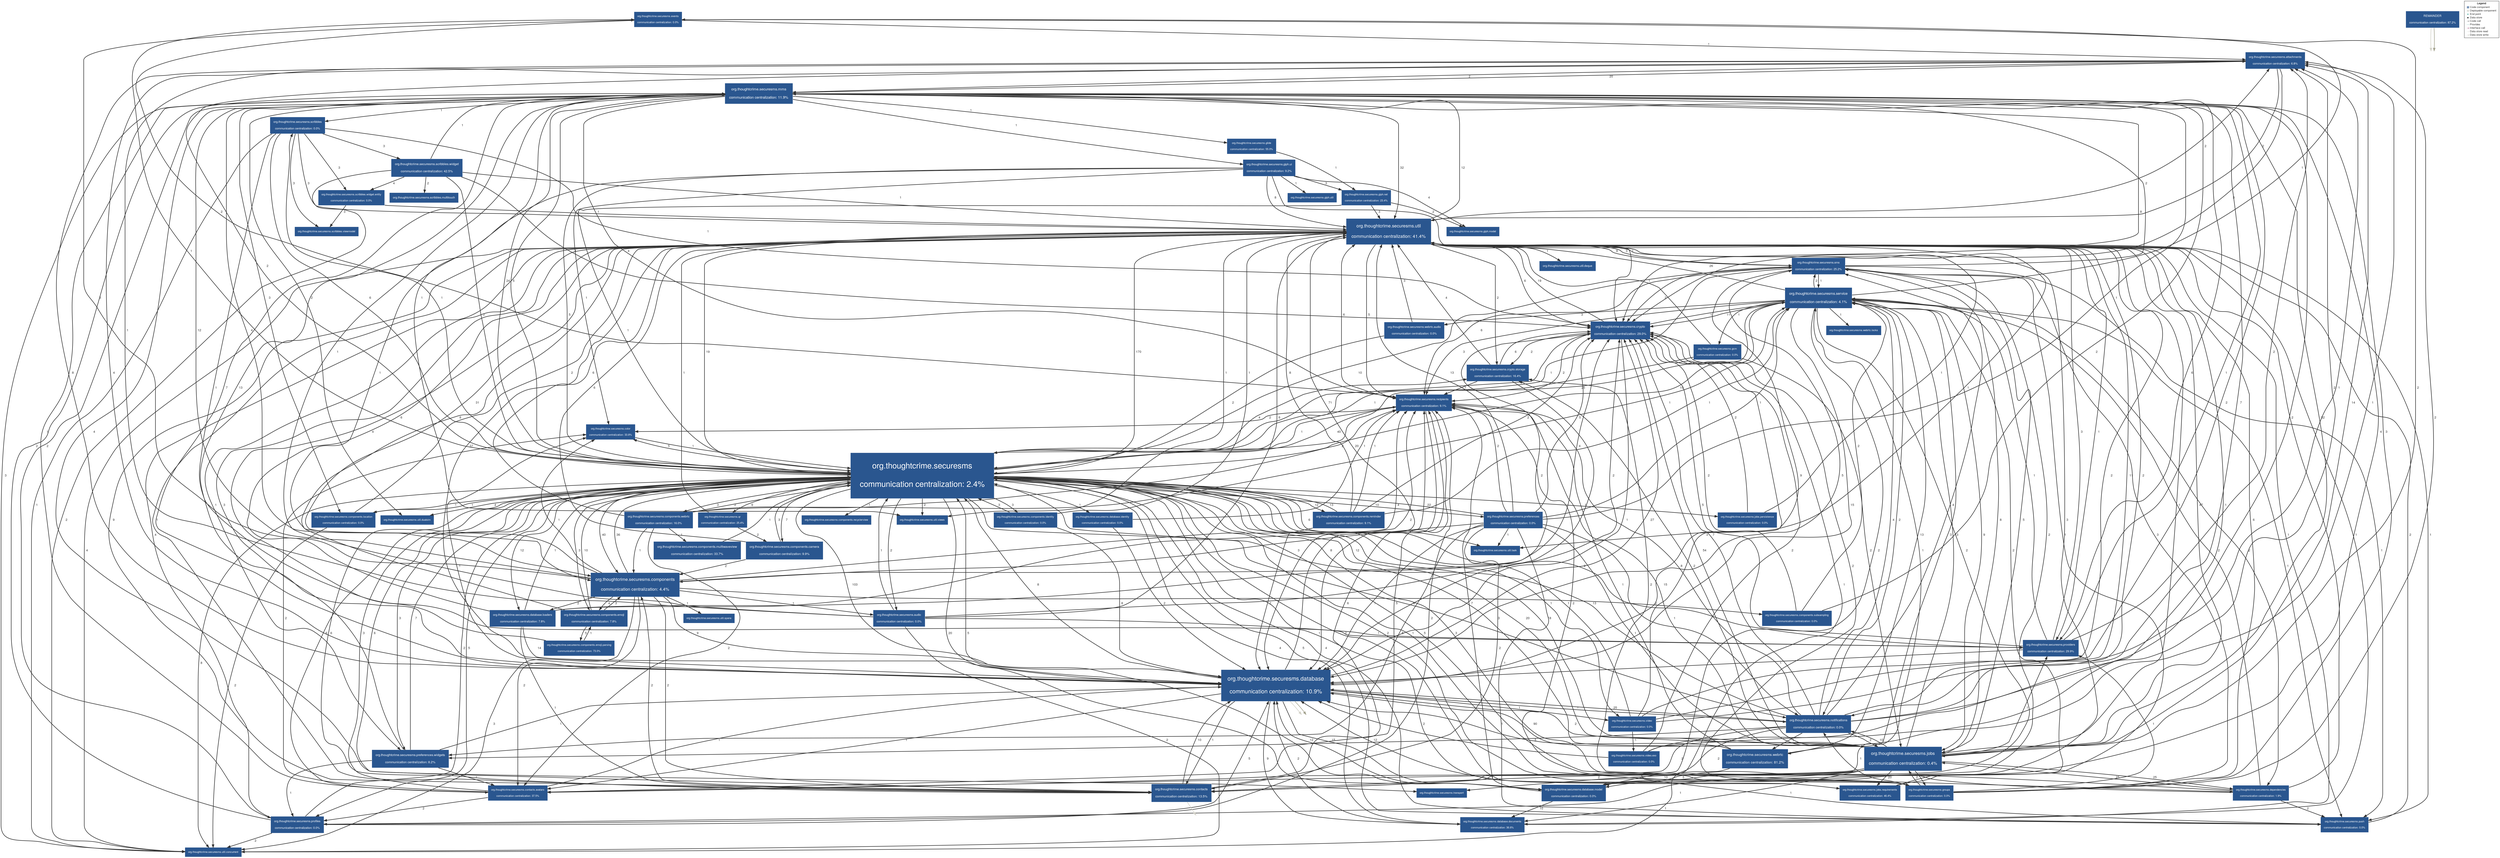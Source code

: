 digraph "Graph" {
compound=true
rankdir=TD
"org.thoughtcrime.securesms.events@NOT_DEPLOYED" [ shape="box" style="filled" fillcolor="#2A568F" penwidth="1" color="#FFFFFF" fontname="Helvetica Neue" fontcolor="#FFFFFF" fontsize="10" margin="0.16" label="org.thoughtcrime.securesms.events

communication centralization: 0.0%" ]
"org.thoughtcrime.securesms.components.webrtc@NOT_DEPLOYED" [ shape="box" style="filled" fillcolor="#2A568F" penwidth="1" color="#FFFFFF" fontname="Helvetica Neue" fontcolor="#FFFFFF" fontsize="11" margin="0.176" label="org.thoughtcrime.securesms.components.webrtc

communication centralization: 16.0%" ]
"org.thoughtcrime.securesms.color@NOT_DEPLOYED" [ shape="box" style="filled" fillcolor="#2A568F" penwidth="1" color="#FFFFFF" fontname="Helvetica Neue" fontcolor="#FFFFFF" fontsize="10" margin="0.16" label="org.thoughtcrime.securesms.color

communication centralization: 33.8%" ]
"org.thoughtcrime.securesms.components.emoji@NOT_DEPLOYED" [ shape="box" style="filled" fillcolor="#2A568F" penwidth="1" color="#FFFFFF" fontname="Helvetica Neue" fontcolor="#FFFFFF" fontsize="11" margin="0.176" label="org.thoughtcrime.securesms.components.emoji

communication centralization: 7.8%" ]
"org.thoughtcrime.securesms.giph.model@NOT_DEPLOYED" [ shape="box" style="filled" fillcolor="#2A568F" penwidth="1" color="#FFFFFF" fontname="Helvetica Neue" fontcolor="#FFFFFF" fontsize="10" margin="0.16" label="org.thoughtcrime.securesms.giph.model" ]
"org.thoughtcrime.securesms.scribbles.widget@NOT_DEPLOYED" [ shape="box" style="filled" fillcolor="#2A568F" penwidth="1" color="#FFFFFF" fontname="Helvetica Neue" fontcolor="#FFFFFF" fontsize="12" margin="0.192" label="org.thoughtcrime.securesms.scribbles.widget

communication centralization: 42.5%" ]
"org.thoughtcrime.securesms.components.reminder@NOT_DEPLOYED" [ shape="box" style="filled" fillcolor="#2A568F" penwidth="1" color="#FFFFFF" fontname="Helvetica Neue" fontcolor="#FFFFFF" fontsize="11" margin="0.176" label="org.thoughtcrime.securesms.components.reminder

communication centralization: 9.1%" ]
"org.thoughtcrime.securesms.util.dualsim@NOT_DEPLOYED" [ shape="box" style="filled" fillcolor="#2A568F" penwidth="1" color="#FFFFFF" fontname="Helvetica Neue" fontcolor="#FFFFFF" fontsize="10" margin="0.16" label="org.thoughtcrime.securesms.util.dualsim" ]
"org.thoughtcrime.securesms.gcm@NOT_DEPLOYED" [ shape="box" style="filled" fillcolor="#2A568F" penwidth="1" color="#FFFFFF" fontname="Helvetica Neue" fontcolor="#FFFFFF" fontsize="10" margin="0.16" label="org.thoughtcrime.securesms.gcm

communication centralization: 0.0%" ]
"org.thoughtcrime.securesms.components.recyclerview@NOT_DEPLOYED" [ shape="box" style="filled" fillcolor="#2A568F" penwidth="1" color="#FFFFFF" fontname="Helvetica Neue" fontcolor="#FFFFFF" fontsize="10" margin="0.16" label="org.thoughtcrime.securesms.components.recyclerview" ]
"org.thoughtcrime.securesms.mms@NOT_DEPLOYED" [ shape="box" style="filled" fillcolor="#2A568F" penwidth="1" color="#FFFFFF" fontname="Helvetica Neue" fontcolor="#FFFFFF" fontsize="14" margin="0.224" label="org.thoughtcrime.securesms.mms

communication centralization: 11.9%" ]
"org.thoughtcrime.securesms.scribbles@NOT_DEPLOYED" [ shape="box" style="filled" fillcolor="#2A568F" penwidth="1" color="#FFFFFF" fontname="Helvetica Neue" fontcolor="#FFFFFF" fontsize="11" margin="0.176" label="org.thoughtcrime.securesms.scribbles

communication centralization: 0.0%" ]
"org.thoughtcrime.securesms.providers@NOT_DEPLOYED" [ shape="box" style="filled" fillcolor="#2A568F" penwidth="1" color="#FFFFFF" fontname="Helvetica Neue" fontcolor="#FFFFFF" fontsize="11" margin="0.176" label="org.thoughtcrime.securesms.providers

communication centralization: 29.9%" ]
"org.thoughtcrime.securesms.webrtc.locks@NOT_DEPLOYED" [ shape="box" style="filled" fillcolor="#2A568F" penwidth="1" color="#FFFFFF" fontname="Helvetica Neue" fontcolor="#FFFFFF" fontsize="10" margin="0.16" label="org.thoughtcrime.securesms.webrtc.locks" ]
"org.thoughtcrime.securesms.database.model@NOT_DEPLOYED" [ shape="box" style="filled" fillcolor="#2A568F" penwidth="1" color="#FFFFFF" fontname="Helvetica Neue" fontcolor="#FFFFFF" fontsize="11" margin="0.176" label="org.thoughtcrime.securesms.database.model

communication centralization: 0.0%" ]
"org.thoughtcrime.securesms@NOT_DEPLOYED" [ shape="box" style="filled" fillcolor="#2A568F" penwidth="1" color="#FFFFFF" fontname="Helvetica Neue" fontcolor="#FFFFFF" fontsize="30" margin="0.48" label="org.thoughtcrime.securesms

communication centralization: 2.4%" ]
"org.thoughtcrime.securesms.dependencies@NOT_DEPLOYED" [ shape="box" style="filled" fillcolor="#2A568F" penwidth="1" color="#FFFFFF" fontname="Helvetica Neue" fontcolor="#FFFFFF" fontsize="10" margin="0.16" label="org.thoughtcrime.securesms.dependencies

communication centralization: 1.9%" ]
"org.thoughtcrime.securesms.push@NOT_DEPLOYED" [ shape="box" style="filled" fillcolor="#2A568F" penwidth="1" color="#FFFFFF" fontname="Helvetica Neue" fontcolor="#FFFFFF" fontsize="10" margin="0.16" label="org.thoughtcrime.securesms.push

communication centralization: 0.0%" ]
"org.thoughtcrime.securesms.notifications@NOT_DEPLOYED" [ shape="box" style="filled" fillcolor="#2A568F" penwidth="1" color="#FFFFFF" fontname="Helvetica Neue" fontcolor="#FFFFFF" fontsize="12" margin="0.192" label="org.thoughtcrime.securesms.notifications

communication centralization: 0.0%" ]
"org.thoughtcrime.securesms.util.task@NOT_DEPLOYED" [ shape="box" style="filled" fillcolor="#2A568F" penwidth="1" color="#FFFFFF" fontname="Helvetica Neue" fontcolor="#FFFFFF" fontsize="10" margin="0.16" label="org.thoughtcrime.securesms.util.task" ]
"org.thoughtcrime.securesms.attachments@NOT_DEPLOYED" [ shape="box" style="filled" fillcolor="#2A568F" penwidth="1" color="#FFFFFF" fontname="Helvetica Neue" fontcolor="#FFFFFF" fontsize="11" margin="0.176" label="org.thoughtcrime.securesms.attachments

communication centralization: 6.8%" ]
"org.thoughtcrime.securesms.crypto.storage@NOT_DEPLOYED" [ shape="box" style="filled" fillcolor="#2A568F" penwidth="1" color="#FFFFFF" fontname="Helvetica Neue" fontcolor="#FFFFFF" fontsize="11" margin="0.176" label="org.thoughtcrime.securesms.crypto.storage

communication centralization: 16.4%" ]
"org.thoughtcrime.securesms.recipients@NOT_DEPLOYED" [ shape="box" style="filled" fillcolor="#2A568F" penwidth="1" color="#FFFFFF" fontname="Helvetica Neue" fontcolor="#FFFFFF" fontsize="11" margin="0.176" label="org.thoughtcrime.securesms.recipients

communication centralization: 9.1%" ]
"org.thoughtcrime.securesms.profiles@NOT_DEPLOYED" [ shape="box" style="filled" fillcolor="#2A568F" penwidth="1" color="#FFFFFF" fontname="Helvetica Neue" fontcolor="#FFFFFF" fontsize="11" margin="0.176" label="org.thoughtcrime.securesms.profiles

communication centralization: 0.0%" ]
"org.thoughtcrime.securesms.database@NOT_DEPLOYED" [ shape="box" style="filled" fillcolor="#2A568F" penwidth="1" color="#FFFFFF" fontname="Helvetica Neue" fontcolor="#FFFFFF" fontsize="21" margin="0.336" label="org.thoughtcrime.securesms.database

communication centralization: 10.9%" ]
"org.thoughtcrime.securesms.giph.ui@NOT_DEPLOYED" [ shape="box" style="filled" fillcolor="#2A568F" penwidth="1" color="#FFFFFF" fontname="Helvetica Neue" fontcolor="#FFFFFF" fontsize="11" margin="0.176" label="org.thoughtcrime.securesms.giph.ui

communication centralization: 9.2%" ]
"org.thoughtcrime.securesms.jobs.persistence@NOT_DEPLOYED" [ shape="box" style="filled" fillcolor="#2A568F" penwidth="1" color="#FFFFFF" fontname="Helvetica Neue" fontcolor="#FFFFFF" fontsize="10" margin="0.16" label="org.thoughtcrime.securesms.jobs.persistence

communication centralization: 0.0%" ]
"org.thoughtcrime.securesms.util.deque@NOT_DEPLOYED" [ shape="box" style="filled" fillcolor="#2A568F" penwidth="1" color="#FFFFFF" fontname="Helvetica Neue" fontcolor="#FFFFFF" fontsize="11" margin="0.176" label="org.thoughtcrime.securesms.util.deque" ]
"org.thoughtcrime.securesms.database.loaders@NOT_DEPLOYED" [ shape="box" style="filled" fillcolor="#2A568F" penwidth="1" color="#FFFFFF" fontname="Helvetica Neue" fontcolor="#FFFFFF" fontsize="11" margin="0.176" label="org.thoughtcrime.securesms.database.loaders

communication centralization: 7.8%" ]
"org.thoughtcrime.securesms.jobs@NOT_DEPLOYED" [ shape="box" style="filled" fillcolor="#2A568F" penwidth="1" color="#FFFFFF" fontname="Helvetica Neue" fontcolor="#FFFFFF" fontsize="16" margin="0.256" label="org.thoughtcrime.securesms.jobs

communication centralization: 0.4%" ]
"51aa33e5-01e8-462f-9329-bbcccef6fa36@NOT_DEPLOYED" [ shape="box" penwidth="0" fontname="Helvetica Neue" fontcolor="#323232" fontsize="16" image="icon-datastore.png" width="1.000" height="1.000" fixedsize="true" label="" ]
"org.thoughtcrime.securesms.contacts.avatars@NOT_DEPLOYED" [ shape="box" style="filled" fillcolor="#2A568F" penwidth="1" color="#FFFFFF" fontname="Helvetica Neue" fontcolor="#FFFFFF" fontsize="10" margin="0.16" label="org.thoughtcrime.securesms.contacts.avatars

communication centralization: 37.5%" ]
"org.thoughtcrime.securesms.giph.util@NOT_DEPLOYED" [ shape="box" style="filled" fillcolor="#2A568F" penwidth="1" color="#FFFFFF" fontname="Helvetica Neue" fontcolor="#FFFFFF" fontsize="10" margin="0.16" label="org.thoughtcrime.securesms.giph.util" ]
"org.thoughtcrime.securesms.groups@NOT_DEPLOYED" [ shape="box" style="filled" fillcolor="#2A568F" penwidth="1" color="#FFFFFF" fontname="Helvetica Neue" fontcolor="#FFFFFF" fontsize="10" margin="0.16" label="org.thoughtcrime.securesms.groups

communication centralization: 0.0%" ]
"org.thoughtcrime.securesms.database.documents@NOT_DEPLOYED" [ shape="box" style="filled" fillcolor="#2A568F" penwidth="1" color="#FFFFFF" fontname="Helvetica Neue" fontcolor="#FFFFFF" fontsize="10" margin="0.16" label="org.thoughtcrime.securesms.database.documents

communication centralization: 36.6%" ]
"org.thoughtcrime.securesms.contacts@NOT_DEPLOYED" [ shape="box" style="filled" fillcolor="#2A568F" penwidth="1" color="#FFFFFF" fontname="Helvetica Neue" fontcolor="#FFFFFF" fontsize="12" margin="0.192" label="org.thoughtcrime.securesms.contacts

communication centralization: 13.5%" ]
"org.thoughtcrime.securesms.scribbles.widget.entity@NOT_DEPLOYED" [ shape="box" style="filled" fillcolor="#2A568F" penwidth="1" color="#FFFFFF" fontname="Helvetica Neue" fontcolor="#FFFFFF" fontsize="10" margin="0.16" label="org.thoughtcrime.securesms.scribbles.widget.entity

communication centralization: 0.0%" ]
"org.thoughtcrime.securesms.webrtc.audio@NOT_DEPLOYED" [ shape="box" style="filled" fillcolor="#2A568F" penwidth="1" color="#FFFFFF" fontname="Helvetica Neue" fontcolor="#FFFFFF" fontsize="11" margin="0.176" label="org.thoughtcrime.securesms.webrtc.audio

communication centralization: 0.0%" ]
"org.thoughtcrime.securesms.audio@NOT_DEPLOYED" [ shape="box" style="filled" fillcolor="#2A568F" penwidth="1" color="#FFFFFF" fontname="Helvetica Neue" fontcolor="#FFFFFF" fontsize="11" margin="0.176" label="org.thoughtcrime.securesms.audio

communication centralization: 0.0%" ]
"org.thoughtcrime.securesms.webrtc@NOT_DEPLOYED" [ shape="box" style="filled" fillcolor="#2A568F" penwidth="1" color="#FFFFFF" fontname="Helvetica Neue" fontcolor="#FFFFFF" fontsize="13" margin="0.20800000000000002" label="org.thoughtcrime.securesms.webrtc

communication centralization: 81.2%" ]
"org.thoughtcrime.securesms.preferences.widgets@NOT_DEPLOYED" [ shape="box" style="filled" fillcolor="#2A568F" penwidth="1" color="#FFFFFF" fontname="Helvetica Neue" fontcolor="#FFFFFF" fontsize="12" margin="0.192" label="org.thoughtcrime.securesms.preferences.widgets

communication centralization: 8.2%" ]
"org.thoughtcrime.securesms.components.subsampling@NOT_DEPLOYED" [ shape="box" style="filled" fillcolor="#2A568F" penwidth="1" color="#FFFFFF" fontname="Helvetica Neue" fontcolor="#FFFFFF" fontsize="10" margin="0.16" label="org.thoughtcrime.securesms.components.subsampling

communication centralization: 0.0%" ]
"org.thoughtcrime.securesms.util.spans@NOT_DEPLOYED" [ shape="box" style="filled" fillcolor="#2A568F" penwidth="1" color="#FFFFFF" fontname="Helvetica Neue" fontcolor="#FFFFFF" fontsize="10" margin="0.16" label="org.thoughtcrime.securesms.util.spans" ]
"org.thoughtcrime.securesms.components.emoji.parsing@NOT_DEPLOYED" [ shape="box" style="filled" fillcolor="#2A568F" penwidth="1" color="#FFFFFF" fontname="Helvetica Neue" fontcolor="#FFFFFF" fontsize="10" margin="0.16" label="org.thoughtcrime.securesms.components.emoji.parsing

communication centralization: 73.0%" ]
"org.thoughtcrime.securesms.video.exo@NOT_DEPLOYED" [ shape="box" style="filled" fillcolor="#2A568F" penwidth="1" color="#FFFFFF" fontname="Helvetica Neue" fontcolor="#FFFFFF" fontsize="10" margin="0.16" label="org.thoughtcrime.securesms.video.exo

communication centralization: 0.0%" ]
"2055e79f-827e-4895-b950-573e93c0f646@NOT_DEPLOYED" [ shape="box" penwidth="0" fontname="Helvetica Neue" fontcolor="#323232" fontsize="16" image="icon-datastore.png" width="1.000" height="1.000" fixedsize="true" label="" ]
"org.thoughtcrime.securesms.jobs.requirements@NOT_DEPLOYED" [ shape="box" style="filled" fillcolor="#2A568F" penwidth="1" color="#FFFFFF" fontname="Helvetica Neue" fontcolor="#FFFFFF" fontsize="10" margin="0.16" label="org.thoughtcrime.securesms.jobs.requirements

communication centralization: 46.4%" ]
"org.thoughtcrime.securesms.components.multiwaveview@NOT_DEPLOYED" [ shape="box" style="filled" fillcolor="#2A568F" penwidth="1" color="#FFFFFF" fontname="Helvetica Neue" fontcolor="#FFFFFF" fontsize="12" margin="0.192" label="org.thoughtcrime.securesms.components.multiwaveview

communication centralization: 33.7%" ]
"org.thoughtcrime.securesms.crypto@NOT_DEPLOYED" [ shape="box" style="filled" fillcolor="#2A568F" penwidth="1" color="#FFFFFF" fontname="Helvetica Neue" fontcolor="#FFFFFF" fontsize="12" margin="0.192" label="org.thoughtcrime.securesms.crypto

communication centralization: 29.0%" ]
"org.thoughtcrime.securesms.qr@NOT_DEPLOYED" [ shape="box" style="filled" fillcolor="#2A568F" penwidth="1" color="#FFFFFF" fontname="Helvetica Neue" fontcolor="#FFFFFF" fontsize="10" margin="0.16" label="org.thoughtcrime.securesms.qr

communication centralization: 25.4%" ]
"org.thoughtcrime.securesms.components.camera@NOT_DEPLOYED" [ shape="box" style="filled" fillcolor="#2A568F" penwidth="1" color="#FFFFFF" fontname="Helvetica Neue" fontcolor="#FFFFFF" fontsize="12" margin="0.192" label="org.thoughtcrime.securesms.components.camera

communication centralization: 9.9%" ]
"org.thoughtcrime.securesms.database.identity@NOT_DEPLOYED" [ shape="box" style="filled" fillcolor="#2A568F" penwidth="1" color="#FFFFFF" fontname="Helvetica Neue" fontcolor="#FFFFFF" fontsize="10" margin="0.16" label="org.thoughtcrime.securesms.database.identity

communication centralization: 0.0%" ]
"org.thoughtcrime.securesms.service@NOT_DEPLOYED" [ shape="box" style="filled" fillcolor="#2A568F" penwidth="1" color="#FFFFFF" fontname="Helvetica Neue" fontcolor="#FFFFFF" fontsize="14" margin="0.224" label="org.thoughtcrime.securesms.service

communication centralization: 4.1%" ]
"org.thoughtcrime.securesms.transport@NOT_DEPLOYED" [ shape="box" style="filled" fillcolor="#2A568F" penwidth="1" color="#FFFFFF" fontname="Helvetica Neue" fontcolor="#FFFFFF" fontsize="10" margin="0.16" label="org.thoughtcrime.securesms.transport" ]
"org.thoughtcrime.securesms.glide@NOT_DEPLOYED" [ shape="box" style="filled" fillcolor="#2A568F" penwidth="1" color="#FFFFFF" fontname="Helvetica Neue" fontcolor="#FFFFFF" fontsize="10" margin="0.16" label="org.thoughtcrime.securesms.glide

communication centralization: 55.0%" ]
"org.thoughtcrime.securesms.util.concurrent@NOT_DEPLOYED" [ shape="box" style="filled" fillcolor="#2A568F" penwidth="1" color="#FFFFFF" fontname="Helvetica Neue" fontcolor="#FFFFFF" fontsize="10" margin="0.16" label="org.thoughtcrime.securesms.util.concurrent" ]
"org.thoughtcrime.securesms.scribbles.multitouch@NOT_DEPLOYED" [ shape="box" style="filled" fillcolor="#2A568F" penwidth="1" color="#FFFFFF" fontname="Helvetica Neue" fontcolor="#FFFFFF" fontsize="11" margin="0.176" label="org.thoughtcrime.securesms.scribbles.multitouch" ]
"org.thoughtcrime.securesms.util@NOT_DEPLOYED" [ shape="box" style="filled" fillcolor="#2A568F" penwidth="1" color="#FFFFFF" fontname="Helvetica Neue" fontcolor="#FFFFFF" fontsize="17" margin="0.272" label="org.thoughtcrime.securesms.util

communication centralization: 41.4%" ]
"org.thoughtcrime.securesms.giph.net@NOT_DEPLOYED" [ shape="box" style="filled" fillcolor="#2A568F" penwidth="1" color="#FFFFFF" fontname="Helvetica Neue" fontcolor="#FFFFFF" fontsize="10" margin="0.16" label="org.thoughtcrime.securesms.giph.net

communication centralization: 23.4%" ]
"ab3c3c8f-4f2e-4911-b887-8391a1df2aa4@NOT_DEPLOYED" [ shape="box" penwidth="0" fontname="Helvetica Neue" fontcolor="#323232" fontsize="16" image="icon-datastore.png" width="1.000" height="1.000" fixedsize="true" label="" ]
"org.thoughtcrime.securesms.util.views@NOT_DEPLOYED" [ shape="box" style="filled" fillcolor="#2A568F" penwidth="1" color="#FFFFFF" fontname="Helvetica Neue" fontcolor="#FFFFFF" fontsize="10" margin="0.16" label="org.thoughtcrime.securesms.util.views" ]
"org.thoughtcrime.securesms.components.identity@NOT_DEPLOYED" [ shape="box" style="filled" fillcolor="#2A568F" penwidth="1" color="#FFFFFF" fontname="Helvetica Neue" fontcolor="#FFFFFF" fontsize="10" margin="0.16" label="org.thoughtcrime.securesms.components.identity

communication centralization: 0.0%" ]
"org.thoughtcrime.securesms.components.location@NOT_DEPLOYED" [ shape="box" style="filled" fillcolor="#2A568F" penwidth="1" color="#FFFFFF" fontname="Helvetica Neue" fontcolor="#FFFFFF" fontsize="10" margin="0.16" label="org.thoughtcrime.securesms.components.location

communication centralization: 0.0%" ]
"REMAINDER@NOT_DEPLOYED" [ shape="box" style="filled" fillcolor="#2A568F" penwidth="1" color="#FFFFFF" fontname="Helvetica Neue" fontcolor="#FFFFFF" fontsize="11" margin="0.176" label="REMAINDER

communication centralization: 87.2%" ]
"org.thoughtcrime.securesms.scribbles.viewmodel@NOT_DEPLOYED" [ shape="box" style="filled" fillcolor="#2A568F" penwidth="1" color="#FFFFFF" fontname="Helvetica Neue" fontcolor="#FFFFFF" fontsize="10" margin="0.16" label="org.thoughtcrime.securesms.scribbles.viewmodel" ]
"org.thoughtcrime.securesms.preferences@NOT_DEPLOYED" [ shape="box" style="filled" fillcolor="#2A568F" penwidth="1" color="#FFFFFF" fontname="Helvetica Neue" fontcolor="#FFFFFF" fontsize="11" margin="0.176" label="org.thoughtcrime.securesms.preferences

communication centralization: 0.0%" ]
"org.thoughtcrime.securesms.video@NOT_DEPLOYED" [ shape="box" style="filled" fillcolor="#2A568F" penwidth="1" color="#FFFFFF" fontname="Helvetica Neue" fontcolor="#FFFFFF" fontsize="10" margin="0.16" label="org.thoughtcrime.securesms.video

communication centralization: 0.0%" ]
"org.thoughtcrime.securesms.sms@NOT_DEPLOYED" [ shape="box" style="filled" fillcolor="#2A568F" penwidth="1" color="#FFFFFF" fontname="Helvetica Neue" fontcolor="#FFFFFF" fontsize="11" margin="0.176" label="org.thoughtcrime.securesms.sms

communication centralization: 25.2%" ]
"org.thoughtcrime.securesms.components@NOT_DEPLOYED" [ shape="box" style="filled" fillcolor="#2A568F" penwidth="1" color="#FFFFFF" fontname="Helvetica Neue" fontcolor="#FFFFFF" fontsize="16" margin="0.256" label="org.thoughtcrime.securesms.components

communication centralization: 4.4%" ]
"org.thoughtcrime.securesms.events@NOT_DEPLOYED" -> "org.thoughtcrime.securesms.attachments@NOT_DEPLOYED" [ penwidth="2" color="#323232" fontcolor="#323232" fontname="Helvetica Neue" fontsize="12" label="  1" ]
"org.thoughtcrime.securesms.events@NOT_DEPLOYED" -> "org.thoughtcrime.securesms.recipients@NOT_DEPLOYED" [ penwidth="2" color="#323232" fontcolor="#323232" fontname="Helvetica Neue" fontsize="12" label="  2" ]
"org.thoughtcrime.securesms.components.webrtc@NOT_DEPLOYED" -> "org.thoughtcrime.securesms@NOT_DEPLOYED" [ penwidth="2" color="#323232" fontcolor="#323232" fontname="Helvetica Neue" fontsize="12" label="  3" ]
"org.thoughtcrime.securesms.components.webrtc@NOT_DEPLOYED" -> "org.thoughtcrime.securesms.recipients@NOT_DEPLOYED" [ penwidth="2" color="#323232" fontcolor="#323232" fontname="Helvetica Neue" fontsize="12" label="  2" ]
"org.thoughtcrime.securesms.components.webrtc@NOT_DEPLOYED" -> "org.thoughtcrime.securesms.contacts.avatars@NOT_DEPLOYED" [ penwidth="2" color="#323232" fontcolor="#323232" fontname="Helvetica Neue" fontsize="12" label="  2" ]
"org.thoughtcrime.securesms.components.webrtc@NOT_DEPLOYED" -> "org.thoughtcrime.securesms.components.multiwaveview@NOT_DEPLOYED" [ penwidth="2" color="#323232" fontcolor="#323232" fontname="Helvetica Neue" fontsize="12" label="  1" ]
"org.thoughtcrime.securesms.components.webrtc@NOT_DEPLOYED" -> "org.thoughtcrime.securesms.service@NOT_DEPLOYED" [ penwidth="2" color="#323232" fontcolor="#323232" fontname="Helvetica Neue" fontsize="12" label="  1" ]
"org.thoughtcrime.securesms.components.webrtc@NOT_DEPLOYED" -> "org.thoughtcrime.securesms.util@NOT_DEPLOYED" [ penwidth="2" color="#323232" fontcolor="#323232" fontname="Helvetica Neue" fontsize="12" label="  6" ]
"org.thoughtcrime.securesms.components.webrtc@NOT_DEPLOYED" -> "org.thoughtcrime.securesms.components@NOT_DEPLOYED" [ penwidth="2" color="#323232" fontcolor="#323232" fontname="Helvetica Neue" fontsize="12" label="  1" ]
"org.thoughtcrime.securesms.color@NOT_DEPLOYED" -> "org.thoughtcrime.securesms@NOT_DEPLOYED" [ penwidth="2" color="#323232" fontcolor="#323232" fontname="Helvetica Neue" fontsize="12" label="  1" ]
"org.thoughtcrime.securesms.components.emoji@NOT_DEPLOYED" -> "org.thoughtcrime.securesms@NOT_DEPLOYED" [ penwidth="2" color="#323232" fontcolor="#323232" fontname="Helvetica Neue" fontsize="12" label="  10" ]
"org.thoughtcrime.securesms.components.emoji@NOT_DEPLOYED" -> "org.thoughtcrime.securesms.components.emoji.parsing@NOT_DEPLOYED" [ penwidth="2" color="#323232" fontcolor="#323232" fontname="Helvetica Neue" fontsize="12" label="  5" ]
"org.thoughtcrime.securesms.components.emoji@NOT_DEPLOYED" -> "org.thoughtcrime.securesms.util@NOT_DEPLOYED" [ penwidth="2" color="#323232" fontcolor="#323232" fontname="Helvetica Neue" fontsize="12" label="  8" ]
"org.thoughtcrime.securesms.components.emoji@NOT_DEPLOYED" -> "org.thoughtcrime.securesms.components@NOT_DEPLOYED" [ penwidth="2" color="#323232" fontcolor="#323232" fontname="Helvetica Neue" fontsize="12" label="  3" ]
"org.thoughtcrime.securesms.scribbles.widget@NOT_DEPLOYED" -> "org.thoughtcrime.securesms.mms@NOT_DEPLOYED" [ penwidth="2" color="#323232" fontcolor="#323232" fontname="Helvetica Neue" fontsize="12" label="  1" ]
"org.thoughtcrime.securesms.scribbles.widget@NOT_DEPLOYED" -> "org.thoughtcrime.securesms@NOT_DEPLOYED" [ penwidth="2" color="#323232" fontcolor="#323232" fontname="Helvetica Neue" fontsize="12" label="  3" ]
"org.thoughtcrime.securesms.scribbles.widget@NOT_DEPLOYED" -> "org.thoughtcrime.securesms.scribbles.widget.entity@NOT_DEPLOYED" [ penwidth="2" color="#323232" fontcolor="#323232" fontname="Helvetica Neue" fontsize="12" label="  4" ]
"org.thoughtcrime.securesms.scribbles.widget@NOT_DEPLOYED" -> "org.thoughtcrime.securesms.crypto@NOT_DEPLOYED" [ penwidth="2" color="#323232" fontcolor="#323232" fontname="Helvetica Neue" fontsize="12" label="  1" ]
"org.thoughtcrime.securesms.scribbles.widget@NOT_DEPLOYED" -> "org.thoughtcrime.securesms.util.concurrent@NOT_DEPLOYED" [ penwidth="2" color="#323232" fontcolor="#323232" fontname="Helvetica Neue" fontsize="12" label="  2" ]
"org.thoughtcrime.securesms.scribbles.widget@NOT_DEPLOYED" -> "org.thoughtcrime.securesms.scribbles.multitouch@NOT_DEPLOYED" [ penwidth="2" color="#323232" fontcolor="#323232" fontname="Helvetica Neue" fontsize="12" label="  2" ]
"org.thoughtcrime.securesms.scribbles.widget@NOT_DEPLOYED" -> "org.thoughtcrime.securesms.util@NOT_DEPLOYED" [ penwidth="2" color="#323232" fontcolor="#323232" fontname="Helvetica Neue" fontsize="12" label="  1" ]
"org.thoughtcrime.securesms.components.reminder@NOT_DEPLOYED" -> "org.thoughtcrime.securesms@NOT_DEPLOYED" [ penwidth="2" color="#323232" fontcolor="#323232" fontname="Helvetica Neue" fontsize="12" label="  13" ]
"org.thoughtcrime.securesms.components.reminder@NOT_DEPLOYED" -> "org.thoughtcrime.securesms.recipients@NOT_DEPLOYED" [ penwidth="2" color="#323232" fontcolor="#323232" fontname="Helvetica Neue" fontsize="12" label="  1" ]
"org.thoughtcrime.securesms.components.reminder@NOT_DEPLOYED" -> "org.thoughtcrime.securesms.database@NOT_DEPLOYED" [ penwidth="2" color="#323232" fontcolor="#323232" fontname="Helvetica Neue" fontsize="12" label="  2" ]
"org.thoughtcrime.securesms.components.reminder@NOT_DEPLOYED" -> "org.thoughtcrime.securesms.crypto@NOT_DEPLOYED" [ penwidth="2" color="#323232" fontcolor="#323232" fontname="Helvetica Neue" fontsize="12" label="  2" ]
"org.thoughtcrime.securesms.components.reminder@NOT_DEPLOYED" -> "org.thoughtcrime.securesms.service@NOT_DEPLOYED" [ penwidth="2" color="#323232" fontcolor="#323232" fontname="Helvetica Neue" fontsize="12" label="  1" ]
"org.thoughtcrime.securesms.components.reminder@NOT_DEPLOYED" -> "org.thoughtcrime.securesms.util@NOT_DEPLOYED" [ penwidth="2" color="#323232" fontcolor="#323232" fontname="Helvetica Neue" fontsize="12" label="  8" ]
"org.thoughtcrime.securesms.gcm@NOT_DEPLOYED" -> "org.thoughtcrime.securesms@NOT_DEPLOYED" [ penwidth="2" color="#323232" fontcolor="#323232" fontname="Helvetica Neue" fontsize="12" label="  1" ]
"org.thoughtcrime.securesms.gcm@NOT_DEPLOYED" -> "org.thoughtcrime.securesms.jobs@NOT_DEPLOYED" [ penwidth="2" color="#323232" fontcolor="#323232" fontname="Helvetica Neue" fontsize="12" label="  2" ]
"org.thoughtcrime.securesms.gcm@NOT_DEPLOYED" -> "org.thoughtcrime.securesms.util@NOT_DEPLOYED" [ penwidth="2" color="#323232" fontcolor="#323232" fontname="Helvetica Neue" fontsize="12" label="  1" ]
"org.thoughtcrime.securesms.mms@NOT_DEPLOYED" -> "org.thoughtcrime.securesms.util.dualsim@NOT_DEPLOYED" [ penwidth="2" color="#323232" fontcolor="#323232" fontname="Helvetica Neue" fontsize="12" label="  2" ]
"org.thoughtcrime.securesms.mms@NOT_DEPLOYED" -> "org.thoughtcrime.securesms.scribbles@NOT_DEPLOYED" [ penwidth="2" color="#323232" fontcolor="#323232" fontname="Helvetica Neue" fontsize="12" label="  1" ]
"org.thoughtcrime.securesms.mms@NOT_DEPLOYED" -> "org.thoughtcrime.securesms.providers@NOT_DEPLOYED" [ penwidth="2" color="#323232" fontcolor="#323232" fontname="Helvetica Neue" fontsize="12" label="  6" ]
"org.thoughtcrime.securesms.mms@NOT_DEPLOYED" -> "org.thoughtcrime.securesms@NOT_DEPLOYED" [ penwidth="2" color="#323232" fontcolor="#323232" fontname="Helvetica Neue" fontsize="12" label="  5" ]
"org.thoughtcrime.securesms.mms@NOT_DEPLOYED" -> "org.thoughtcrime.securesms.attachments@NOT_DEPLOYED" [ penwidth="2" color="#323232" fontcolor="#323232" fontname="Helvetica Neue" fontsize="12" label="  20" ]
"org.thoughtcrime.securesms.mms@NOT_DEPLOYED" -> "org.thoughtcrime.securesms.recipients@NOT_DEPLOYED" [ penwidth="2" color="#323232" fontcolor="#323232" fontname="Helvetica Neue" fontsize="12" label="  4" ]
"org.thoughtcrime.securesms.mms@NOT_DEPLOYED" -> "org.thoughtcrime.securesms.profiles@NOT_DEPLOYED" [ penwidth="2" color="#323232" fontcolor="#323232" fontname="Helvetica Neue" fontsize="12" label="  2" ]
"org.thoughtcrime.securesms.mms@NOT_DEPLOYED" -> "org.thoughtcrime.securesms.database@NOT_DEPLOYED" [ penwidth="2" color="#323232" fontcolor="#323232" fontname="Helvetica Neue" fontsize="12" label="  7" ]
"org.thoughtcrime.securesms.mms@NOT_DEPLOYED" -> "org.thoughtcrime.securesms.giph.ui@NOT_DEPLOYED" [ penwidth="2" color="#323232" fontcolor="#323232" fontname="Helvetica Neue" fontsize="12" label="  1" ]
"org.thoughtcrime.securesms.mms@NOT_DEPLOYED" -> "org.thoughtcrime.securesms.crypto@NOT_DEPLOYED" [ penwidth="2" color="#323232" fontcolor="#323232" fontname="Helvetica Neue" fontsize="12" label="  8" ]
"org.thoughtcrime.securesms.mms@NOT_DEPLOYED" -> "org.thoughtcrime.securesms.transport@NOT_DEPLOYED" [ penwidth="2" color="#323232" fontcolor="#323232" fontname="Helvetica Neue" fontsize="12" label="  4" ]
"org.thoughtcrime.securesms.mms@NOT_DEPLOYED" -> "org.thoughtcrime.securesms.glide@NOT_DEPLOYED" [ penwidth="2" color="#323232" fontcolor="#323232" fontname="Helvetica Neue" fontsize="12" label="  1" ]
"org.thoughtcrime.securesms.mms@NOT_DEPLOYED" -> "org.thoughtcrime.securesms.util.concurrent@NOT_DEPLOYED" [ penwidth="2" color="#323232" fontcolor="#323232" fontname="Helvetica Neue" fontsize="12" label="  3" ]
"org.thoughtcrime.securesms.mms@NOT_DEPLOYED" -> "org.thoughtcrime.securesms.util@NOT_DEPLOYED" [ penwidth="2" color="#323232" fontcolor="#323232" fontname="Helvetica Neue" fontsize="12" label="  32" ]
"org.thoughtcrime.securesms.mms@NOT_DEPLOYED" -> "org.thoughtcrime.securesms.util.views@NOT_DEPLOYED" [ penwidth="2" color="#323232" fontcolor="#323232" fontname="Helvetica Neue" fontsize="12" label="  1" ]
"org.thoughtcrime.securesms.mms@NOT_DEPLOYED" -> "org.thoughtcrime.securesms.components.location@NOT_DEPLOYED" [ penwidth="2" color="#323232" fontcolor="#323232" fontname="Helvetica Neue" fontsize="12" label="  3" ]
"org.thoughtcrime.securesms.mms@NOT_DEPLOYED" -> "org.thoughtcrime.securesms.components@NOT_DEPLOYED" [ penwidth="2" color="#323232" fontcolor="#323232" fontname="Helvetica Neue" fontsize="12" label="  4" ]
"org.thoughtcrime.securesms.scribbles@NOT_DEPLOYED" -> "org.thoughtcrime.securesms.scribbles.widget@NOT_DEPLOYED" [ penwidth="2" color="#323232" fontcolor="#323232" fontname="Helvetica Neue" fontsize="12" label="  3" ]
"org.thoughtcrime.securesms.scribbles@NOT_DEPLOYED" -> "org.thoughtcrime.securesms.providers@NOT_DEPLOYED" [ penwidth="2" color="#323232" fontcolor="#323232" fontname="Helvetica Neue" fontsize="12" label="  1" ]
"org.thoughtcrime.securesms.scribbles@NOT_DEPLOYED" -> "org.thoughtcrime.securesms@NOT_DEPLOYED" [ penwidth="2" color="#323232" fontcolor="#323232" fontname="Helvetica Neue" fontsize="12" label="  6" ]
"org.thoughtcrime.securesms.scribbles@NOT_DEPLOYED" -> "org.thoughtcrime.securesms.scribbles.widget.entity@NOT_DEPLOYED" [ penwidth="2" color="#323232" fontcolor="#323232" fontname="Helvetica Neue" fontsize="12" label="  3" ]
"org.thoughtcrime.securesms.scribbles@NOT_DEPLOYED" -> "org.thoughtcrime.securesms.crypto@NOT_DEPLOYED" [ penwidth="2" color="#323232" fontcolor="#323232" fontname="Helvetica Neue" fontsize="12" label="  1" ]
"org.thoughtcrime.securesms.scribbles@NOT_DEPLOYED" -> "org.thoughtcrime.securesms.util.concurrent@NOT_DEPLOYED" [ penwidth="2" color="#323232" fontcolor="#323232" fontname="Helvetica Neue" fontsize="12" label="  1" ]
"org.thoughtcrime.securesms.scribbles@NOT_DEPLOYED" -> "org.thoughtcrime.securesms.util@NOT_DEPLOYED" [ penwidth="2" color="#323232" fontcolor="#323232" fontname="Helvetica Neue" fontsize="12" label="  3" ]
"org.thoughtcrime.securesms.scribbles@NOT_DEPLOYED" -> "org.thoughtcrime.securesms.scribbles.viewmodel@NOT_DEPLOYED" [ penwidth="2" color="#323232" fontcolor="#323232" fontname="Helvetica Neue" fontsize="12" label="  3" ]
"org.thoughtcrime.securesms.providers@NOT_DEPLOYED" -> "org.thoughtcrime.securesms.mms@NOT_DEPLOYED" [ penwidth="2" color="#323232" fontcolor="#323232" fontname="Helvetica Neue" fontsize="12" label="  1" ]
"org.thoughtcrime.securesms.providers@NOT_DEPLOYED" -> "org.thoughtcrime.securesms.attachments@NOT_DEPLOYED" [ penwidth="2" color="#323232" fontcolor="#323232" fontname="Helvetica Neue" fontsize="12" label="  2" ]
"org.thoughtcrime.securesms.providers@NOT_DEPLOYED" -> "org.thoughtcrime.securesms.database@NOT_DEPLOYED" [ penwidth="2" color="#323232" fontcolor="#323232" fontname="Helvetica Neue" fontsize="12" label="  1" ]
"org.thoughtcrime.securesms.providers@NOT_DEPLOYED" -> "org.thoughtcrime.securesms.crypto@NOT_DEPLOYED" [ penwidth="2" color="#323232" fontcolor="#323232" fontname="Helvetica Neue" fontsize="12" label="  5" ]
"org.thoughtcrime.securesms.providers@NOT_DEPLOYED" -> "org.thoughtcrime.securesms.service@NOT_DEPLOYED" [ penwidth="2" color="#323232" fontcolor="#323232" fontname="Helvetica Neue" fontsize="12" label="  1" ]
"org.thoughtcrime.securesms.providers@NOT_DEPLOYED" -> "org.thoughtcrime.securesms.util@NOT_DEPLOYED" [ penwidth="2" color="#323232" fontcolor="#323232" fontname="Helvetica Neue" fontsize="12" label="  3" ]
"org.thoughtcrime.securesms.database.model@NOT_DEPLOYED" -> "org.thoughtcrime.securesms.mms@NOT_DEPLOYED" [ penwidth="2" color="#323232" fontcolor="#323232" fontname="Helvetica Neue" fontsize="12" label="  4" ]
"org.thoughtcrime.securesms.database.model@NOT_DEPLOYED" -> "org.thoughtcrime.securesms@NOT_DEPLOYED" [ penwidth="2" color="#323232" fontcolor="#323232" fontname="Helvetica Neue" fontsize="12" label="  5" ]
"org.thoughtcrime.securesms.database.model@NOT_DEPLOYED" -> "org.thoughtcrime.securesms.recipients@NOT_DEPLOYED" [ penwidth="2" color="#323232" fontcolor="#323232" fontname="Helvetica Neue" fontsize="12" label="  7" ]
"org.thoughtcrime.securesms.database.model@NOT_DEPLOYED" -> "org.thoughtcrime.securesms.database@NOT_DEPLOYED" [ penwidth="2" color="#323232" fontcolor="#323232" fontname="Helvetica Neue" fontsize="12" label="  12" ]
"org.thoughtcrime.securesms.database.model@NOT_DEPLOYED" -> "org.thoughtcrime.securesms.database.documents@NOT_DEPLOYED" [ penwidth="2" color="#323232" fontcolor="#323232" fontname="Helvetica Neue" fontsize="12" label="  10" ]
"org.thoughtcrime.securesms.database.model@NOT_DEPLOYED" -> "org.thoughtcrime.securesms.util@NOT_DEPLOYED" [ penwidth="2" color="#323232" fontcolor="#323232" fontname="Helvetica Neue" fontsize="12" label="  3" ]
"org.thoughtcrime.securesms@NOT_DEPLOYED" -> "org.thoughtcrime.securesms.events@NOT_DEPLOYED" [ penwidth="2" color="#323232" fontcolor="#323232" fontname="Helvetica Neue" fontsize="12" label="  1" ]
"org.thoughtcrime.securesms@NOT_DEPLOYED" -> "org.thoughtcrime.securesms.components.webrtc@NOT_DEPLOYED" [ penwidth="2" color="#323232" fontcolor="#323232" fontname="Helvetica Neue" fontsize="12" label="  3" ]
"org.thoughtcrime.securesms@NOT_DEPLOYED" -> "org.thoughtcrime.securesms.color@NOT_DEPLOYED" [ penwidth="2" color="#323232" fontcolor="#323232" fontname="Helvetica Neue" fontsize="12" label="  5" ]
"org.thoughtcrime.securesms@NOT_DEPLOYED" -> "org.thoughtcrime.securesms.components.emoji@NOT_DEPLOYED" [ penwidth="2" color="#323232" fontcolor="#323232" fontname="Helvetica Neue" fontsize="12" label="  3" ]
"org.thoughtcrime.securesms@NOT_DEPLOYED" -> "org.thoughtcrime.securesms.components.reminder@NOT_DEPLOYED" [ penwidth="2" color="#323232" fontcolor="#323232" fontname="Helvetica Neue" fontsize="12" label="  12" ]
"org.thoughtcrime.securesms@NOT_DEPLOYED" -> "org.thoughtcrime.securesms.util.dualsim@NOT_DEPLOYED" [ penwidth="2" color="#323232" fontcolor="#323232" fontname="Helvetica Neue" fontsize="12" label="  4" ]
"org.thoughtcrime.securesms@NOT_DEPLOYED" -> "org.thoughtcrime.securesms.components.recyclerview@NOT_DEPLOYED" [ penwidth="2" color="#323232" fontcolor="#323232" fontname="Helvetica Neue" fontsize="12" label="  1" ]
"org.thoughtcrime.securesms@NOT_DEPLOYED" -> "org.thoughtcrime.securesms.mms@NOT_DEPLOYED" [ penwidth="2" color="#323232" fontcolor="#323232" fontname="Helvetica Neue" fontsize="12" label="  24" ]
"org.thoughtcrime.securesms@NOT_DEPLOYED" -> "org.thoughtcrime.securesms.scribbles@NOT_DEPLOYED" [ penwidth="2" color="#323232" fontcolor="#323232" fontname="Helvetica Neue" fontsize="12" label="  1" ]
"org.thoughtcrime.securesms@NOT_DEPLOYED" -> "org.thoughtcrime.securesms.providers@NOT_DEPLOYED" [ penwidth="2" color="#323232" fontcolor="#323232" fontname="Helvetica Neue" fontsize="12" label="  2" ]
"org.thoughtcrime.securesms@NOT_DEPLOYED" -> "org.thoughtcrime.securesms.database.model@NOT_DEPLOYED" [ penwidth="2" color="#323232" fontcolor="#323232" fontname="Helvetica Neue" fontsize="12" label="  20" ]
"org.thoughtcrime.securesms@NOT_DEPLOYED" -> "org.thoughtcrime.securesms.dependencies@NOT_DEPLOYED" [ penwidth="2" color="#323232" fontcolor="#323232" fontname="Helvetica Neue" fontsize="12" label="  5" ]
"org.thoughtcrime.securesms@NOT_DEPLOYED" -> "org.thoughtcrime.securesms.push@NOT_DEPLOYED" [ penwidth="2" color="#323232" fontcolor="#323232" fontname="Helvetica Neue" fontsize="12" label="  5" ]
"org.thoughtcrime.securesms@NOT_DEPLOYED" -> "org.thoughtcrime.securesms.notifications@NOT_DEPLOYED" [ penwidth="2" color="#323232" fontcolor="#323232" fontname="Helvetica Neue" fontsize="12" label="  8" ]
"org.thoughtcrime.securesms@NOT_DEPLOYED" -> "org.thoughtcrime.securesms.util.task@NOT_DEPLOYED" [ penwidth="2" color="#323232" fontcolor="#323232" fontname="Helvetica Neue" fontsize="12" label="  6" ]
"org.thoughtcrime.securesms@NOT_DEPLOYED" -> "org.thoughtcrime.securesms.attachments@NOT_DEPLOYED" [ penwidth="2" color="#323232" fontcolor="#323232" fontname="Helvetica Neue" fontsize="12" label="  2" ]
"org.thoughtcrime.securesms@NOT_DEPLOYED" -> "org.thoughtcrime.securesms.crypto.storage@NOT_DEPLOYED" [ penwidth="2" color="#323232" fontcolor="#323232" fontname="Helvetica Neue" fontsize="12" label="  4" ]
"org.thoughtcrime.securesms@NOT_DEPLOYED" -> "org.thoughtcrime.securesms.recipients@NOT_DEPLOYED" [ penwidth="2" color="#323232" fontcolor="#323232" fontname="Helvetica Neue" fontsize="12" label="  40" ]
"org.thoughtcrime.securesms@NOT_DEPLOYED" -> "org.thoughtcrime.securesms.profiles@NOT_DEPLOYED" [ penwidth="2" color="#323232" fontcolor="#323232" fontname="Helvetica Neue" fontsize="12" label="  5" ]
"org.thoughtcrime.securesms@NOT_DEPLOYED" -> "org.thoughtcrime.securesms.database@NOT_DEPLOYED" [ penwidth="2" color="#323232" fontcolor="#323232" fontname="Helvetica Neue" fontsize="12" label="  103" ]
"org.thoughtcrime.securesms@NOT_DEPLOYED" -> "org.thoughtcrime.securesms.jobs.persistence@NOT_DEPLOYED" [ penwidth="2" color="#323232" fontcolor="#323232" fontname="Helvetica Neue" fontsize="12" label="  1" ]
"org.thoughtcrime.securesms@NOT_DEPLOYED" -> "org.thoughtcrime.securesms.database.loaders@NOT_DEPLOYED" [ penwidth="2" color="#323232" fontcolor="#323232" fontname="Helvetica Neue" fontsize="12" label="  12" ]
"org.thoughtcrime.securesms@NOT_DEPLOYED" -> "org.thoughtcrime.securesms.jobs@NOT_DEPLOYED" [ penwidth="2" color="#323232" fontcolor="#323232" fontname="Helvetica Neue" fontsize="12" label="  20" ]
"org.thoughtcrime.securesms@NOT_DEPLOYED" -> "org.thoughtcrime.securesms.contacts.avatars@NOT_DEPLOYED" [ penwidth="2" color="#323232" fontcolor="#323232" fontname="Helvetica Neue" fontsize="12" label="  6" ]
"org.thoughtcrime.securesms@NOT_DEPLOYED" -> "org.thoughtcrime.securesms.groups@NOT_DEPLOYED" [ penwidth="2" color="#323232" fontcolor="#323232" fontname="Helvetica Neue" fontsize="12" label="  2" ]
"org.thoughtcrime.securesms@NOT_DEPLOYED" -> "org.thoughtcrime.securesms.database.documents@NOT_DEPLOYED" [ penwidth="2" color="#323232" fontcolor="#323232" fontname="Helvetica Neue" fontsize="12" label="  4" ]
"org.thoughtcrime.securesms@NOT_DEPLOYED" -> "org.thoughtcrime.securesms.contacts@NOT_DEPLOYED" [ penwidth="2" color="#323232" fontcolor="#323232" fontname="Helvetica Neue" fontsize="12" label="  6" ]
"org.thoughtcrime.securesms@NOT_DEPLOYED" -> "org.thoughtcrime.securesms.audio@NOT_DEPLOYED" [ penwidth="2" color="#323232" fontcolor="#323232" fontname="Helvetica Neue" fontsize="12" label="  2" ]
"org.thoughtcrime.securesms@NOT_DEPLOYED" -> "org.thoughtcrime.securesms.preferences.widgets@NOT_DEPLOYED" [ penwidth="2" color="#323232" fontcolor="#323232" fontname="Helvetica Neue" fontsize="12" label="  3" ]
"org.thoughtcrime.securesms@NOT_DEPLOYED" -> "org.thoughtcrime.securesms.jobs.requirements@NOT_DEPLOYED" [ penwidth="2" color="#323232" fontcolor="#323232" fontname="Helvetica Neue" fontsize="12" label="  2" ]
"org.thoughtcrime.securesms@NOT_DEPLOYED" -> "org.thoughtcrime.securesms.crypto@NOT_DEPLOYED" [ penwidth="2" color="#323232" fontcolor="#323232" fontname="Helvetica Neue" fontsize="12" label="  71" ]
"org.thoughtcrime.securesms@NOT_DEPLOYED" -> "org.thoughtcrime.securesms.qr@NOT_DEPLOYED" [ penwidth="2" color="#323232" fontcolor="#323232" fontname="Helvetica Neue" fontsize="12" label="  6" ]
"org.thoughtcrime.securesms@NOT_DEPLOYED" -> "org.thoughtcrime.securesms.components.camera@NOT_DEPLOYED" [ penwidth="2" color="#323232" fontcolor="#323232" fontname="Helvetica Neue" fontsize="12" label="  7" ]
"org.thoughtcrime.securesms@NOT_DEPLOYED" -> "org.thoughtcrime.securesms.database.identity@NOT_DEPLOYED" [ penwidth="2" color="#323232" fontcolor="#323232" fontname="Helvetica Neue" fontsize="12" label="  1" ]
"org.thoughtcrime.securesms@NOT_DEPLOYED" -> "org.thoughtcrime.securesms.service@NOT_DEPLOYED" [ penwidth="2" color="#323232" fontcolor="#323232" fontname="Helvetica Neue" fontsize="12" label="  19" ]
"org.thoughtcrime.securesms@NOT_DEPLOYED" -> "org.thoughtcrime.securesms.util.concurrent@NOT_DEPLOYED" [ penwidth="2" color="#323232" fontcolor="#323232" fontname="Helvetica Neue" fontsize="12" label="  8" ]
"org.thoughtcrime.securesms@NOT_DEPLOYED" -> "org.thoughtcrime.securesms.util@NOT_DEPLOYED" [ penwidth="2" color="#323232" fontcolor="#323232" fontname="Helvetica Neue" fontsize="12" label="  170" ]
"org.thoughtcrime.securesms@NOT_DEPLOYED" -> "org.thoughtcrime.securesms.util.views@NOT_DEPLOYED" [ penwidth="2" color="#323232" fontcolor="#323232" fontname="Helvetica Neue" fontsize="12" label="  2" ]
"org.thoughtcrime.securesms@NOT_DEPLOYED" -> "org.thoughtcrime.securesms.components.identity@NOT_DEPLOYED" [ penwidth="2" color="#323232" fontcolor="#323232" fontname="Helvetica Neue" fontsize="12" label="  3" ]
"org.thoughtcrime.securesms@NOT_DEPLOYED" -> "org.thoughtcrime.securesms.components.location@NOT_DEPLOYED" [ penwidth="2" color="#323232" fontcolor="#323232" fontname="Helvetica Neue" fontsize="12" label="  1" ]
"org.thoughtcrime.securesms@NOT_DEPLOYED" -> "org.thoughtcrime.securesms.preferences@NOT_DEPLOYED" [ penwidth="2" color="#323232" fontcolor="#323232" fontname="Helvetica Neue" fontsize="12" label="  10" ]
"org.thoughtcrime.securesms@NOT_DEPLOYED" -> "org.thoughtcrime.securesms.video@NOT_DEPLOYED" [ penwidth="2" color="#323232" fontcolor="#323232" fontname="Helvetica Neue" fontsize="12" label="  1" ]
"org.thoughtcrime.securesms@NOT_DEPLOYED" -> "org.thoughtcrime.securesms.sms@NOT_DEPLOYED" [ penwidth="2" color="#323232" fontcolor="#323232" fontname="Helvetica Neue" fontsize="12" label="  10" ]
"org.thoughtcrime.securesms@NOT_DEPLOYED" -> "org.thoughtcrime.securesms.components@NOT_DEPLOYED" [ penwidth="2" color="#323232" fontcolor="#323232" fontname="Helvetica Neue" fontsize="12" label="  40" ]
"org.thoughtcrime.securesms.dependencies@NOT_DEPLOYED" -> "org.thoughtcrime.securesms@NOT_DEPLOYED" [ penwidth="2" color="#323232" fontcolor="#323232" fontname="Helvetica Neue" fontsize="12" label="  3" ]
"org.thoughtcrime.securesms.dependencies@NOT_DEPLOYED" -> "org.thoughtcrime.securesms.push@NOT_DEPLOYED" [ penwidth="2" color="#323232" fontcolor="#323232" fontname="Helvetica Neue" fontsize="12" label="  2" ]
"org.thoughtcrime.securesms.dependencies@NOT_DEPLOYED" -> "org.thoughtcrime.securesms.crypto.storage@NOT_DEPLOYED" [ penwidth="2" color="#323232" fontcolor="#323232" fontname="Helvetica Neue" fontsize="12" label="  2" ]
"org.thoughtcrime.securesms.dependencies@NOT_DEPLOYED" -> "org.thoughtcrime.securesms.jobs@NOT_DEPLOYED" [ penwidth="2" color="#323232" fontcolor="#323232" fontname="Helvetica Neue" fontsize="12" label="  25" ]
"org.thoughtcrime.securesms.dependencies@NOT_DEPLOYED" -> "org.thoughtcrime.securesms.service@NOT_DEPLOYED" [ penwidth="2" color="#323232" fontcolor="#323232" fontname="Helvetica Neue" fontsize="12" label="  2" ]
"org.thoughtcrime.securesms.dependencies@NOT_DEPLOYED" -> "org.thoughtcrime.securesms.util@NOT_DEPLOYED" [ penwidth="2" color="#323232" fontcolor="#323232" fontname="Helvetica Neue" fontsize="12" label="  1" ]
"org.thoughtcrime.securesms.push@NOT_DEPLOYED" -> "org.thoughtcrime.securesms@NOT_DEPLOYED" [ penwidth="2" color="#323232" fontcolor="#323232" fontname="Helvetica Neue" fontsize="12" label="  4" ]
"org.thoughtcrime.securesms.push@NOT_DEPLOYED" -> "org.thoughtcrime.securesms.crypto@NOT_DEPLOYED" [ penwidth="2" color="#323232" fontcolor="#323232" fontname="Helvetica Neue" fontsize="12" label="  1" ]
"org.thoughtcrime.securesms.push@NOT_DEPLOYED" -> "org.thoughtcrime.securesms.util@NOT_DEPLOYED" [ penwidth="2" color="#323232" fontcolor="#323232" fontname="Helvetica Neue" fontsize="12" label="  2" ]
"org.thoughtcrime.securesms.notifications@NOT_DEPLOYED" -> "org.thoughtcrime.securesms.mms@NOT_DEPLOYED" [ penwidth="2" color="#323232" fontcolor="#323232" fontname="Helvetica Neue" fontsize="12" label="  7" ]
"org.thoughtcrime.securesms.notifications@NOT_DEPLOYED" -> "org.thoughtcrime.securesms.database.model@NOT_DEPLOYED" [ penwidth="2" color="#323232" fontcolor="#323232" fontname="Helvetica Neue" fontsize="12" label="  2" ]
"org.thoughtcrime.securesms.notifications@NOT_DEPLOYED" -> "org.thoughtcrime.securesms@NOT_DEPLOYED" [ penwidth="2" color="#323232" fontcolor="#323232" fontname="Helvetica Neue" fontsize="12" label="  13" ]
"org.thoughtcrime.securesms.notifications@NOT_DEPLOYED" -> "org.thoughtcrime.securesms.attachments@NOT_DEPLOYED" [ penwidth="2" color="#323232" fontcolor="#323232" fontname="Helvetica Neue" fontsize="12" label="  2" ]
"org.thoughtcrime.securesms.notifications@NOT_DEPLOYED" -> "org.thoughtcrime.securesms.recipients@NOT_DEPLOYED" [ penwidth="2" color="#323232" fontcolor="#323232" fontname="Helvetica Neue" fontsize="12" label="  8" ]
"org.thoughtcrime.securesms.notifications@NOT_DEPLOYED" -> "org.thoughtcrime.securesms.database@NOT_DEPLOYED" [ penwidth="2" color="#323232" fontcolor="#323232" fontname="Helvetica Neue" fontsize="12" label="  25" ]
"org.thoughtcrime.securesms.notifications@NOT_DEPLOYED" -> "org.thoughtcrime.securesms.jobs@NOT_DEPLOYED" [ penwidth="2" color="#323232" fontcolor="#323232" fontname="Helvetica Neue" fontsize="12" label="  2" ]
"org.thoughtcrime.securesms.notifications@NOT_DEPLOYED" -> "org.thoughtcrime.securesms.contacts.avatars@NOT_DEPLOYED" [ penwidth="2" color="#323232" fontcolor="#323232" fontname="Helvetica Neue" fontsize="12" label="  2" ]
"org.thoughtcrime.securesms.notifications@NOT_DEPLOYED" -> "org.thoughtcrime.securesms.webrtc@NOT_DEPLOYED" [ penwidth="2" color="#323232" fontcolor="#323232" fontname="Helvetica Neue" fontsize="12" label="  1" ]
"org.thoughtcrime.securesms.notifications@NOT_DEPLOYED" -> "org.thoughtcrime.securesms.preferences.widgets@NOT_DEPLOYED" [ penwidth="2" color="#323232" fontcolor="#323232" fontname="Helvetica Neue" fontsize="12" label="  5" ]
"org.thoughtcrime.securesms.notifications@NOT_DEPLOYED" -> "org.thoughtcrime.securesms.crypto@NOT_DEPLOYED" [ penwidth="2" color="#323232" fontcolor="#323232" fontname="Helvetica Neue" fontsize="12" label="  7" ]
"org.thoughtcrime.securesms.notifications@NOT_DEPLOYED" -> "org.thoughtcrime.securesms.service@NOT_DEPLOYED" [ penwidth="2" color="#323232" fontcolor="#323232" fontname="Helvetica Neue" fontsize="12" label="  4" ]
"org.thoughtcrime.securesms.notifications@NOT_DEPLOYED" -> "org.thoughtcrime.securesms.util@NOT_DEPLOYED" [ penwidth="2" color="#323232" fontcolor="#323232" fontname="Helvetica Neue" fontsize="12" label="  11" ]
"org.thoughtcrime.securesms.notifications@NOT_DEPLOYED" -> "org.thoughtcrime.securesms.sms@NOT_DEPLOYED" [ penwidth="2" color="#323232" fontcolor="#323232" fontname="Helvetica Neue" fontsize="12" label="  4" ]
"org.thoughtcrime.securesms.attachments@NOT_DEPLOYED" -> "org.thoughtcrime.securesms.mms@NOT_DEPLOYED" [ penwidth="2" color="#323232" fontcolor="#323232" fontname="Helvetica Neue" fontsize="12" label="  2" ]
"org.thoughtcrime.securesms.attachments@NOT_DEPLOYED" -> "org.thoughtcrime.securesms.database@NOT_DEPLOYED" [ penwidth="2" color="#323232" fontcolor="#323232" fontname="Helvetica Neue" fontsize="12" label="  4" ]
"org.thoughtcrime.securesms.attachments@NOT_DEPLOYED" -> "org.thoughtcrime.securesms.crypto@NOT_DEPLOYED" [ penwidth="2" color="#323232" fontcolor="#323232" fontname="Helvetica Neue" fontsize="12" label="  3" ]
"org.thoughtcrime.securesms.attachments@NOT_DEPLOYED" -> "org.thoughtcrime.securesms.util@NOT_DEPLOYED" [ penwidth="2" color="#323232" fontcolor="#323232" fontname="Helvetica Neue" fontsize="12" label="  2" ]
"org.thoughtcrime.securesms.crypto.storage@NOT_DEPLOYED" -> "org.thoughtcrime.securesms.recipients@NOT_DEPLOYED" [ penwidth="2" color="#323232" fontcolor="#323232" fontname="Helvetica Neue" fontsize="12" label="  1" ]
"org.thoughtcrime.securesms.crypto.storage@NOT_DEPLOYED" -> "org.thoughtcrime.securesms.database@NOT_DEPLOYED" [ penwidth="2" color="#323232" fontcolor="#323232" fontname="Helvetica Neue" fontsize="12" label="  5" ]
"org.thoughtcrime.securesms.crypto.storage@NOT_DEPLOYED" -> "org.thoughtcrime.securesms.crypto@NOT_DEPLOYED" [ penwidth="2" color="#323232" fontcolor="#323232" fontname="Helvetica Neue" fontsize="12" label="  6" ]
"org.thoughtcrime.securesms.crypto.storage@NOT_DEPLOYED" -> "org.thoughtcrime.securesms.util@NOT_DEPLOYED" [ penwidth="2" color="#323232" fontcolor="#323232" fontname="Helvetica Neue" fontsize="12" label="  4" ]
"org.thoughtcrime.securesms.recipients@NOT_DEPLOYED" -> "org.thoughtcrime.securesms.color@NOT_DEPLOYED" [ penwidth="2" color="#323232" fontcolor="#323232" fontname="Helvetica Neue" fontsize="12" label="  2" ]
"org.thoughtcrime.securesms.recipients@NOT_DEPLOYED" -> "org.thoughtcrime.securesms@NOT_DEPLOYED" [ penwidth="2" color="#323232" fontcolor="#323232" fontname="Helvetica Neue" fontsize="12" label="  1" ]
"org.thoughtcrime.securesms.recipients@NOT_DEPLOYED" -> "org.thoughtcrime.securesms.database@NOT_DEPLOYED" [ penwidth="2" color="#323232" fontcolor="#323232" fontname="Helvetica Neue" fontsize="12" label="  12" ]
"org.thoughtcrime.securesms.recipients@NOT_DEPLOYED" -> "org.thoughtcrime.securesms.contacts.avatars@NOT_DEPLOYED" [ penwidth="2" color="#323232" fontcolor="#323232" fontname="Helvetica Neue" fontsize="12" label="  5" ]
"org.thoughtcrime.securesms.recipients@NOT_DEPLOYED" -> "org.thoughtcrime.securesms.util@NOT_DEPLOYED" [ penwidth="2" color="#323232" fontcolor="#323232" fontname="Helvetica Neue" fontsize="12" label="  6" ]
"org.thoughtcrime.securesms.profiles@NOT_DEPLOYED" -> "org.thoughtcrime.securesms.mms@NOT_DEPLOYED" [ penwidth="2" color="#323232" fontcolor="#323232" fontname="Helvetica Neue" fontsize="12" label="  2" ]
"org.thoughtcrime.securesms.profiles@NOT_DEPLOYED" -> "org.thoughtcrime.securesms@NOT_DEPLOYED" [ penwidth="2" color="#323232" fontcolor="#323232" fontname="Helvetica Neue" fontsize="12" label="  2" ]
"org.thoughtcrime.securesms.profiles@NOT_DEPLOYED" -> "org.thoughtcrime.securesms.recipients@NOT_DEPLOYED" [ penwidth="2" color="#323232" fontcolor="#323232" fontname="Helvetica Neue" fontsize="12" label="  2" ]
"org.thoughtcrime.securesms.profiles@NOT_DEPLOYED" -> "org.thoughtcrime.securesms.database@NOT_DEPLOYED" [ penwidth="2" color="#323232" fontcolor="#323232" fontname="Helvetica Neue" fontsize="12" label="  5" ]
"org.thoughtcrime.securesms.profiles@NOT_DEPLOYED" -> "org.thoughtcrime.securesms.util.concurrent@NOT_DEPLOYED" [ penwidth="2" color="#323232" fontcolor="#323232" fontname="Helvetica Neue" fontsize="12" label="  2" ]
"org.thoughtcrime.securesms.profiles@NOT_DEPLOYED" -> "org.thoughtcrime.securesms.util@NOT_DEPLOYED" [ penwidth="2" color="#323232" fontcolor="#323232" fontname="Helvetica Neue" fontsize="12" label="  4" ]
"org.thoughtcrime.securesms.database@NOT_DEPLOYED" -> "org.thoughtcrime.securesms.color@NOT_DEPLOYED" [ penwidth="2" color="#323232" fontcolor="#323232" fontname="Helvetica Neue" fontsize="12" label="  1" ]
"org.thoughtcrime.securesms.database@NOT_DEPLOYED" -> "org.thoughtcrime.securesms.mms@NOT_DEPLOYED" [ penwidth="2" color="#323232" fontcolor="#323232" fontname="Helvetica Neue" fontsize="12" label="  13" ]
"org.thoughtcrime.securesms.database@NOT_DEPLOYED" -> "org.thoughtcrime.securesms.database.model@NOT_DEPLOYED" [ penwidth="2" color="#323232" fontcolor="#323232" fontname="Helvetica Neue" fontsize="12" label="  15" ]
"org.thoughtcrime.securesms.database@NOT_DEPLOYED" -> "org.thoughtcrime.securesms@NOT_DEPLOYED" [ penwidth="2" color="#323232" fontcolor="#323232" fontname="Helvetica Neue" fontsize="12" label="  8" ]
"org.thoughtcrime.securesms.database@NOT_DEPLOYED" -> "org.thoughtcrime.securesms.notifications@NOT_DEPLOYED" [ penwidth="2" color="#323232" fontcolor="#323232" fontname="Helvetica Neue" fontsize="12" label="  1" ]
"org.thoughtcrime.securesms.database@NOT_DEPLOYED" -> "org.thoughtcrime.securesms.attachments@NOT_DEPLOYED" [ penwidth="2" color="#323232" fontcolor="#323232" fontname="Helvetica Neue" fontsize="12" label="  8" ]
"org.thoughtcrime.securesms.database@NOT_DEPLOYED" -> "org.thoughtcrime.securesms.recipients@NOT_DEPLOYED" [ penwidth="2" color="#323232" fontcolor="#323232" fontname="Helvetica Neue" fontsize="12" label="  8" ]
"org.thoughtcrime.securesms.database@NOT_DEPLOYED" -> "org.thoughtcrime.securesms.jobs@NOT_DEPLOYED" [ penwidth="2" color="#323232" fontcolor="#323232" fontname="Helvetica Neue" fontsize="12" label="  2" ]
"org.thoughtcrime.securesms.database@NOT_DEPLOYED" -> "51aa33e5-01e8-462f-9329-bbcccef6fa36@NOT_DEPLOYED" [ penwidth="2" color="#D2D1C7" fontcolor="#D2D1C7" fontname="Helvetica Neue" fontsize="12" label="" ]
"org.thoughtcrime.securesms.database@NOT_DEPLOYED" -> "51aa33e5-01e8-462f-9329-bbcccef6fa36@NOT_DEPLOYED" [ penwidth="2" color="#A4A38F" fontcolor="#A4A38F" fontname="Helvetica Neue" fontsize="12" label="" ]
"org.thoughtcrime.securesms.database@NOT_DEPLOYED" -> "org.thoughtcrime.securesms.contacts.avatars@NOT_DEPLOYED" [ penwidth="2" color="#323232" fontcolor="#323232" fontname="Helvetica Neue" fontsize="12" label="  1" ]
"org.thoughtcrime.securesms.database@NOT_DEPLOYED" -> "org.thoughtcrime.securesms.database.documents@NOT_DEPLOYED" [ penwidth="2" color="#323232" fontcolor="#323232" fontname="Helvetica Neue" fontsize="12" label="  9" ]
"org.thoughtcrime.securesms.database@NOT_DEPLOYED" -> "org.thoughtcrime.securesms.contacts@NOT_DEPLOYED" [ penwidth="2" color="#323232" fontcolor="#323232" fontname="Helvetica Neue" fontsize="12" label="  1" ]
"org.thoughtcrime.securesms.database@NOT_DEPLOYED" -> "org.thoughtcrime.securesms.crypto@NOT_DEPLOYED" [ penwidth="2" color="#323232" fontcolor="#323232" fontname="Helvetica Neue" fontsize="12" label="  27" ]
"org.thoughtcrime.securesms.database@NOT_DEPLOYED" -> "org.thoughtcrime.securesms.util@NOT_DEPLOYED" [ penwidth="2" color="#323232" fontcolor="#323232" fontname="Helvetica Neue" fontsize="12" label="  37" ]
"org.thoughtcrime.securesms.database@NOT_DEPLOYED" -> "org.thoughtcrime.securesms.video@NOT_DEPLOYED" [ penwidth="2" color="#323232" fontcolor="#323232" fontname="Helvetica Neue" fontsize="12" label="  1" ]
"org.thoughtcrime.securesms.database@NOT_DEPLOYED" -> "org.thoughtcrime.securesms.sms@NOT_DEPLOYED" [ penwidth="2" color="#323232" fontcolor="#323232" fontname="Helvetica Neue" fontsize="12" label="  5" ]
"org.thoughtcrime.securesms.giph.ui@NOT_DEPLOYED" -> "org.thoughtcrime.securesms.color@NOT_DEPLOYED" [ penwidth="2" color="#323232" fontcolor="#323232" fontname="Helvetica Neue" fontsize="12" label="  1" ]
"org.thoughtcrime.securesms.giph.ui@NOT_DEPLOYED" -> "org.thoughtcrime.securesms.giph.model@NOT_DEPLOYED" [ penwidth="2" color="#323232" fontcolor="#323232" fontname="Helvetica Neue" fontsize="12" label="  4" ]
"org.thoughtcrime.securesms.giph.ui@NOT_DEPLOYED" -> "org.thoughtcrime.securesms@NOT_DEPLOYED" [ penwidth="2" color="#323232" fontcolor="#323232" fontname="Helvetica Neue" fontsize="12" label="  5" ]
"org.thoughtcrime.securesms.giph.ui@NOT_DEPLOYED" -> "org.thoughtcrime.securesms.giph.util@NOT_DEPLOYED" [ penwidth="2" color="#323232" fontcolor="#323232" fontname="Helvetica Neue" fontsize="12" label="  1" ]
"org.thoughtcrime.securesms.giph.ui@NOT_DEPLOYED" -> "org.thoughtcrime.securesms.crypto@NOT_DEPLOYED" [ penwidth="2" color="#323232" fontcolor="#323232" fontname="Helvetica Neue" fontsize="12" label="  1" ]
"org.thoughtcrime.securesms.giph.ui@NOT_DEPLOYED" -> "org.thoughtcrime.securesms.util@NOT_DEPLOYED" [ penwidth="2" color="#323232" fontcolor="#323232" fontname="Helvetica Neue" fontsize="12" label="  8" ]
"org.thoughtcrime.securesms.giph.ui@NOT_DEPLOYED" -> "org.thoughtcrime.securesms.giph.net@NOT_DEPLOYED" [ penwidth="2" color="#323232" fontcolor="#323232" fontname="Helvetica Neue" fontsize="12" label="  3" ]
"org.thoughtcrime.securesms.giph.ui@NOT_DEPLOYED" -> "org.thoughtcrime.securesms.components@NOT_DEPLOYED" [ penwidth="2" color="#323232" fontcolor="#323232" fontname="Helvetica Neue" fontsize="12" label="  1" ]
"org.thoughtcrime.securesms.jobs.persistence@NOT_DEPLOYED" -> "org.thoughtcrime.securesms.crypto@NOT_DEPLOYED" [ penwidth="2" color="#323232" fontcolor="#323232" fontname="Helvetica Neue" fontsize="12" label="  2" ]
"org.thoughtcrime.securesms.jobs.persistence@NOT_DEPLOYED" -> "org.thoughtcrime.securesms.util@NOT_DEPLOYED" [ penwidth="2" color="#323232" fontcolor="#323232" fontname="Helvetica Neue" fontsize="12" label="  1" ]
"org.thoughtcrime.securesms.database.loaders@NOT_DEPLOYED" -> "org.thoughtcrime.securesms@NOT_DEPLOYED" [ penwidth="2" color="#323232" fontcolor="#323232" fontname="Helvetica Neue" fontsize="12" label="  1" ]
"org.thoughtcrime.securesms.database.loaders@NOT_DEPLOYED" -> "org.thoughtcrime.securesms.recipients@NOT_DEPLOYED" [ penwidth="2" color="#323232" fontcolor="#323232" fontname="Helvetica Neue" fontsize="12" label="  2" ]
"org.thoughtcrime.securesms.database.loaders@NOT_DEPLOYED" -> "org.thoughtcrime.securesms.database@NOT_DEPLOYED" [ penwidth="2" color="#323232" fontcolor="#323232" fontname="Helvetica Neue" fontsize="12" label="  14" ]
"org.thoughtcrime.securesms.database.loaders@NOT_DEPLOYED" -> "org.thoughtcrime.securesms.contacts@NOT_DEPLOYED" [ penwidth="2" color="#323232" fontcolor="#323232" fontname="Helvetica Neue" fontsize="12" label="  1" ]
"org.thoughtcrime.securesms.database.loaders@NOT_DEPLOYED" -> "org.thoughtcrime.securesms.crypto@NOT_DEPLOYED" [ penwidth="2" color="#323232" fontcolor="#323232" fontname="Helvetica Neue" fontsize="12" label="  2" ]
"org.thoughtcrime.securesms.database.loaders@NOT_DEPLOYED" -> "org.thoughtcrime.securesms.util@NOT_DEPLOYED" [ penwidth="2" color="#323232" fontcolor="#323232" fontname="Helvetica Neue" fontsize="12" label="  6" ]
"org.thoughtcrime.securesms.jobs@NOT_DEPLOYED" -> "org.thoughtcrime.securesms.events@NOT_DEPLOYED" [ penwidth="2" color="#323232" fontcolor="#323232" fontname="Helvetica Neue" fontsize="12" label="  2" ]
"org.thoughtcrime.securesms.jobs@NOT_DEPLOYED" -> "org.thoughtcrime.securesms.mms@NOT_DEPLOYED" [ penwidth="2" color="#323232" fontcolor="#323232" fontname="Helvetica Neue" fontsize="12" label="  32" ]
"org.thoughtcrime.securesms.jobs@NOT_DEPLOYED" -> "org.thoughtcrime.securesms.providers@NOT_DEPLOYED" [ penwidth="2" color="#323232" fontcolor="#323232" fontname="Helvetica Neue" fontsize="12" label="  1" ]
"org.thoughtcrime.securesms.jobs@NOT_DEPLOYED" -> "org.thoughtcrime.securesms.database.model@NOT_DEPLOYED" [ penwidth="2" color="#323232" fontcolor="#323232" fontname="Helvetica Neue" fontsize="12" label="  5" ]
"org.thoughtcrime.securesms.jobs@NOT_DEPLOYED" -> "org.thoughtcrime.securesms@NOT_DEPLOYED" [ penwidth="2" color="#323232" fontcolor="#323232" fontname="Helvetica Neue" fontsize="12" label="  18" ]
"org.thoughtcrime.securesms.jobs@NOT_DEPLOYED" -> "org.thoughtcrime.securesms.dependencies@NOT_DEPLOYED" [ penwidth="2" color="#323232" fontcolor="#323232" fontname="Helvetica Neue" fontsize="12" label="  25" ]
"org.thoughtcrime.securesms.jobs@NOT_DEPLOYED" -> "org.thoughtcrime.securesms.notifications@NOT_DEPLOYED" [ penwidth="2" color="#323232" fontcolor="#323232" fontname="Helvetica Neue" fontsize="12" label="  10" ]
"org.thoughtcrime.securesms.jobs@NOT_DEPLOYED" -> "org.thoughtcrime.securesms.attachments@NOT_DEPLOYED" [ penwidth="2" color="#323232" fontcolor="#323232" fontname="Helvetica Neue" fontsize="12" label="  14" ]
"org.thoughtcrime.securesms.jobs@NOT_DEPLOYED" -> "org.thoughtcrime.securesms.crypto.storage@NOT_DEPLOYED" [ penwidth="2" color="#323232" fontcolor="#323232" fontname="Helvetica Neue" fontsize="12" label="  2" ]
"org.thoughtcrime.securesms.jobs@NOT_DEPLOYED" -> "org.thoughtcrime.securesms.recipients@NOT_DEPLOYED" [ penwidth="2" color="#323232" fontcolor="#323232" fontname="Helvetica Neue" fontsize="12" label="  15" ]
"org.thoughtcrime.securesms.jobs@NOT_DEPLOYED" -> "org.thoughtcrime.securesms.profiles@NOT_DEPLOYED" [ penwidth="2" color="#323232" fontcolor="#323232" fontname="Helvetica Neue" fontsize="12" label="  1" ]
"org.thoughtcrime.securesms.jobs@NOT_DEPLOYED" -> "org.thoughtcrime.securesms.database@NOT_DEPLOYED" [ penwidth="2" color="#323232" fontcolor="#323232" fontname="Helvetica Neue" fontsize="12" label="  90" ]
"org.thoughtcrime.securesms.jobs@NOT_DEPLOYED" -> "org.thoughtcrime.securesms.contacts.avatars@NOT_DEPLOYED" [ penwidth="2" color="#323232" fontcolor="#323232" fontname="Helvetica Neue" fontsize="12" label="  1" ]
"org.thoughtcrime.securesms.jobs@NOT_DEPLOYED" -> "org.thoughtcrime.securesms.groups@NOT_DEPLOYED" [ penwidth="2" color="#323232" fontcolor="#323232" fontname="Helvetica Neue" fontsize="12" label="  1" ]
"org.thoughtcrime.securesms.jobs@NOT_DEPLOYED" -> "org.thoughtcrime.securesms.database.documents@NOT_DEPLOYED" [ penwidth="2" color="#323232" fontcolor="#323232" fontname="Helvetica Neue" fontsize="12" label="  1" ]
"org.thoughtcrime.securesms.jobs@NOT_DEPLOYED" -> "org.thoughtcrime.securesms.contacts@NOT_DEPLOYED" [ penwidth="2" color="#323232" fontcolor="#323232" fontname="Helvetica Neue" fontsize="12" label="  2" ]
"org.thoughtcrime.securesms.jobs@NOT_DEPLOYED" -> "org.thoughtcrime.securesms.jobs.requirements@NOT_DEPLOYED" [ penwidth="2" color="#323232" fontcolor="#323232" fontname="Helvetica Neue" fontsize="12" label="  20" ]
"org.thoughtcrime.securesms.jobs@NOT_DEPLOYED" -> "org.thoughtcrime.securesms.crypto@NOT_DEPLOYED" [ penwidth="2" color="#323232" fontcolor="#323232" fontname="Helvetica Neue" fontsize="12" label="  54" ]
"org.thoughtcrime.securesms.jobs@NOT_DEPLOYED" -> "org.thoughtcrime.securesms.service@NOT_DEPLOYED" [ penwidth="2" color="#323232" fontcolor="#323232" fontname="Helvetica Neue" fontsize="12" label="  13" ]
"org.thoughtcrime.securesms.jobs@NOT_DEPLOYED" -> "org.thoughtcrime.securesms.transport@NOT_DEPLOYED" [ penwidth="2" color="#323232" fontcolor="#323232" fontname="Helvetica Neue" fontsize="12" label="  10" ]
"org.thoughtcrime.securesms.jobs@NOT_DEPLOYED" -> "org.thoughtcrime.securesms.util@NOT_DEPLOYED" [ penwidth="2" color="#323232" fontcolor="#323232" fontname="Helvetica Neue" fontsize="12" label="  47" ]
"org.thoughtcrime.securesms.jobs@NOT_DEPLOYED" -> "org.thoughtcrime.securesms.sms@NOT_DEPLOYED" [ penwidth="2" color="#323232" fontcolor="#323232" fontname="Helvetica Neue" fontsize="12" label="  8" ]
"org.thoughtcrime.securesms.contacts.avatars@NOT_DEPLOYED" -> "org.thoughtcrime.securesms.color@NOT_DEPLOYED" [ penwidth="2" color="#323232" fontcolor="#323232" fontname="Helvetica Neue" fontsize="12" label="  2" ]
"org.thoughtcrime.securesms.contacts.avatars@NOT_DEPLOYED" -> "org.thoughtcrime.securesms.mms@NOT_DEPLOYED" [ penwidth="2" color="#323232" fontcolor="#323232" fontname="Helvetica Neue" fontsize="12" label="  1" ]
"org.thoughtcrime.securesms.contacts.avatars@NOT_DEPLOYED" -> "org.thoughtcrime.securesms@NOT_DEPLOYED" [ penwidth="2" color="#323232" fontcolor="#323232" fontname="Helvetica Neue" fontsize="12" label="  3" ]
"org.thoughtcrime.securesms.contacts.avatars@NOT_DEPLOYED" -> "org.thoughtcrime.securesms.profiles@NOT_DEPLOYED" [ penwidth="2" color="#323232" fontcolor="#323232" fontname="Helvetica Neue" fontsize="12" label="  2" ]
"org.thoughtcrime.securesms.contacts.avatars@NOT_DEPLOYED" -> "org.thoughtcrime.securesms.database@NOT_DEPLOYED" [ penwidth="2" color="#323232" fontcolor="#323232" fontname="Helvetica Neue" fontsize="12" label="  1" ]
"org.thoughtcrime.securesms.groups@NOT_DEPLOYED" -> "org.thoughtcrime.securesms.mms@NOT_DEPLOYED" [ penwidth="2" color="#323232" fontcolor="#323232" fontname="Helvetica Neue" fontsize="12" label="  3" ]
"org.thoughtcrime.securesms.groups@NOT_DEPLOYED" -> "org.thoughtcrime.securesms.providers@NOT_DEPLOYED" [ penwidth="2" color="#323232" fontcolor="#323232" fontname="Helvetica Neue" fontsize="12" label="  1" ]
"org.thoughtcrime.securesms.groups@NOT_DEPLOYED" -> "org.thoughtcrime.securesms@NOT_DEPLOYED" [ penwidth="2" color="#323232" fontcolor="#323232" fontname="Helvetica Neue" fontsize="12" label="  1" ]
"org.thoughtcrime.securesms.groups@NOT_DEPLOYED" -> "org.thoughtcrime.securesms.notifications@NOT_DEPLOYED" [ penwidth="2" color="#323232" fontcolor="#323232" fontname="Helvetica Neue" fontsize="12" label="  1" ]
"org.thoughtcrime.securesms.groups@NOT_DEPLOYED" -> "org.thoughtcrime.securesms.attachments@NOT_DEPLOYED" [ penwidth="2" color="#323232" fontcolor="#323232" fontname="Helvetica Neue" fontsize="12" label="  2" ]
"org.thoughtcrime.securesms.groups@NOT_DEPLOYED" -> "org.thoughtcrime.securesms.recipients@NOT_DEPLOYED" [ penwidth="2" color="#323232" fontcolor="#323232" fontname="Helvetica Neue" fontsize="12" label="  2" ]
"org.thoughtcrime.securesms.groups@NOT_DEPLOYED" -> "org.thoughtcrime.securesms.database@NOT_DEPLOYED" [ penwidth="2" color="#323232" fontcolor="#323232" fontname="Helvetica Neue" fontsize="12" label="  12" ]
"org.thoughtcrime.securesms.groups@NOT_DEPLOYED" -> "org.thoughtcrime.securesms.jobs@NOT_DEPLOYED" [ penwidth="2" color="#323232" fontcolor="#323232" fontname="Helvetica Neue" fontsize="12" label="  2" ]
"org.thoughtcrime.securesms.groups@NOT_DEPLOYED" -> "org.thoughtcrime.securesms.crypto@NOT_DEPLOYED" [ penwidth="2" color="#323232" fontcolor="#323232" fontname="Helvetica Neue" fontsize="12" label="  2" ]
"org.thoughtcrime.securesms.groups@NOT_DEPLOYED" -> "org.thoughtcrime.securesms.util@NOT_DEPLOYED" [ penwidth="2" color="#323232" fontcolor="#323232" fontname="Helvetica Neue" fontsize="12" label="  6" ]
"org.thoughtcrime.securesms.groups@NOT_DEPLOYED" -> "org.thoughtcrime.securesms.sms@NOT_DEPLOYED" [ penwidth="2" color="#323232" fontcolor="#323232" fontname="Helvetica Neue" fontsize="12" label="  3" ]
"org.thoughtcrime.securesms.database.documents@NOT_DEPLOYED" -> "org.thoughtcrime.securesms.database@NOT_DEPLOYED" [ penwidth="2" color="#323232" fontcolor="#323232" fontname="Helvetica Neue" fontsize="12" label="  2" ]
"org.thoughtcrime.securesms.database.documents@NOT_DEPLOYED" -> "org.thoughtcrime.securesms.util@NOT_DEPLOYED" [ penwidth="2" color="#323232" fontcolor="#323232" fontname="Helvetica Neue" fontsize="12" label="  1" ]
"org.thoughtcrime.securesms.contacts@NOT_DEPLOYED" -> "org.thoughtcrime.securesms@NOT_DEPLOYED" [ penwidth="2" color="#323232" fontcolor="#323232" fontname="Helvetica Neue" fontsize="12" label="  6" ]
"org.thoughtcrime.securesms.contacts@NOT_DEPLOYED" -> "org.thoughtcrime.securesms.recipients@NOT_DEPLOYED" [ penwidth="2" color="#323232" fontcolor="#323232" fontname="Helvetica Neue" fontsize="12" label="  6" ]
"org.thoughtcrime.securesms.contacts@NOT_DEPLOYED" -> "org.thoughtcrime.securesms.database@NOT_DEPLOYED" [ penwidth="2" color="#323232" fontcolor="#323232" fontname="Helvetica Neue" fontsize="12" label="  10" ]
"org.thoughtcrime.securesms.contacts@NOT_DEPLOYED" -> "2055e79f-827e-4895-b950-573e93c0f646@NOT_DEPLOYED" [ penwidth="2" color="#D2D1C7" fontcolor="#D2D1C7" fontname="Helvetica Neue" fontsize="12" label="" ]
"org.thoughtcrime.securesms.contacts@NOT_DEPLOYED" -> "org.thoughtcrime.securesms.service@NOT_DEPLOYED" [ penwidth="2" color="#323232" fontcolor="#323232" fontname="Helvetica Neue" fontsize="12" label="  1" ]
"org.thoughtcrime.securesms.contacts@NOT_DEPLOYED" -> "org.thoughtcrime.securesms.util@NOT_DEPLOYED" [ penwidth="2" color="#323232" fontcolor="#323232" fontname="Helvetica Neue" fontsize="12" label="  9" ]
"org.thoughtcrime.securesms.contacts@NOT_DEPLOYED" -> "org.thoughtcrime.securesms.components@NOT_DEPLOYED" [ penwidth="2" color="#323232" fontcolor="#323232" fontname="Helvetica Neue" fontsize="12" label="  2" ]
"org.thoughtcrime.securesms.scribbles.widget.entity@NOT_DEPLOYED" -> "org.thoughtcrime.securesms.util@NOT_DEPLOYED" [ penwidth="2" color="#323232" fontcolor="#323232" fontname="Helvetica Neue" fontsize="12" label="  1" ]
"org.thoughtcrime.securesms.scribbles.widget.entity@NOT_DEPLOYED" -> "org.thoughtcrime.securesms.scribbles.viewmodel@NOT_DEPLOYED" [ penwidth="2" color="#323232" fontcolor="#323232" fontname="Helvetica Neue" fontsize="12" label="  3" ]
"org.thoughtcrime.securesms.webrtc.audio@NOT_DEPLOYED" -> "org.thoughtcrime.securesms@NOT_DEPLOYED" [ penwidth="2" color="#323232" fontcolor="#323232" fontname="Helvetica Neue" fontsize="12" label="  2" ]
"org.thoughtcrime.securesms.webrtc.audio@NOT_DEPLOYED" -> "org.thoughtcrime.securesms.util@NOT_DEPLOYED" [ penwidth="2" color="#323232" fontcolor="#323232" fontname="Helvetica Neue" fontsize="12" label="  3" ]
"org.thoughtcrime.securesms.audio@NOT_DEPLOYED" -> "org.thoughtcrime.securesms.mms@NOT_DEPLOYED" [ penwidth="2" color="#323232" fontcolor="#323232" fontname="Helvetica Neue" fontsize="12" label="  1" ]
"org.thoughtcrime.securesms.audio@NOT_DEPLOYED" -> "org.thoughtcrime.securesms.providers@NOT_DEPLOYED" [ penwidth="2" color="#323232" fontcolor="#323232" fontname="Helvetica Neue" fontsize="12" label="  1" ]
"org.thoughtcrime.securesms.audio@NOT_DEPLOYED" -> "org.thoughtcrime.securesms@NOT_DEPLOYED" [ penwidth="2" color="#323232" fontcolor="#323232" fontname="Helvetica Neue" fontsize="12" label="  1" ]
"org.thoughtcrime.securesms.audio@NOT_DEPLOYED" -> "org.thoughtcrime.securesms.attachments@NOT_DEPLOYED" [ penwidth="2" color="#323232" fontcolor="#323232" fontname="Helvetica Neue" fontsize="12" label="  1" ]
"org.thoughtcrime.securesms.audio@NOT_DEPLOYED" -> "org.thoughtcrime.securesms.crypto@NOT_DEPLOYED" [ penwidth="2" color="#323232" fontcolor="#323232" fontname="Helvetica Neue" fontsize="12" label="  2" ]
"org.thoughtcrime.securesms.audio@NOT_DEPLOYED" -> "org.thoughtcrime.securesms.util.concurrent@NOT_DEPLOYED" [ penwidth="2" color="#323232" fontcolor="#323232" fontname="Helvetica Neue" fontsize="12" label="  2" ]
"org.thoughtcrime.securesms.audio@NOT_DEPLOYED" -> "org.thoughtcrime.securesms.util@NOT_DEPLOYED" [ penwidth="2" color="#323232" fontcolor="#323232" fontname="Helvetica Neue" fontsize="12" label="  6" ]
"org.thoughtcrime.securesms.webrtc@NOT_DEPLOYED" -> "org.thoughtcrime.securesms@NOT_DEPLOYED" [ penwidth="2" color="#323232" fontcolor="#323232" fontname="Helvetica Neue" fontsize="12" label="  3" ]
"org.thoughtcrime.securesms.webrtc@NOT_DEPLOYED" -> "org.thoughtcrime.securesms.recipients@NOT_DEPLOYED" [ penwidth="2" color="#323232" fontcolor="#323232" fontname="Helvetica Neue" fontsize="12" label="  1" ]
"org.thoughtcrime.securesms.webrtc@NOT_DEPLOYED" -> "org.thoughtcrime.securesms.database@NOT_DEPLOYED" [ penwidth="2" color="#323232" fontcolor="#323232" fontname="Helvetica Neue" fontsize="12" label="  1" ]
"org.thoughtcrime.securesms.webrtc@NOT_DEPLOYED" -> "org.thoughtcrime.securesms.service@NOT_DEPLOYED" [ penwidth="2" color="#323232" fontcolor="#323232" fontname="Helvetica Neue" fontsize="12" label="  3" ]
"org.thoughtcrime.securesms.webrtc@NOT_DEPLOYED" -> "org.thoughtcrime.securesms.util.concurrent@NOT_DEPLOYED" [ penwidth="2" color="#323232" fontcolor="#323232" fontname="Helvetica Neue" fontsize="12" label="  1" ]
"org.thoughtcrime.securesms.webrtc@NOT_DEPLOYED" -> "org.thoughtcrime.securesms.util@NOT_DEPLOYED" [ penwidth="2" color="#323232" fontcolor="#323232" fontname="Helvetica Neue" fontsize="12" label="  1" ]
"org.thoughtcrime.securesms.preferences.widgets@NOT_DEPLOYED" -> "org.thoughtcrime.securesms@NOT_DEPLOYED" [ penwidth="2" color="#323232" fontcolor="#323232" fontname="Helvetica Neue" fontsize="12" label="  7" ]
"org.thoughtcrime.securesms.preferences.widgets@NOT_DEPLOYED" -> "org.thoughtcrime.securesms.profiles@NOT_DEPLOYED" [ penwidth="2" color="#323232" fontcolor="#323232" fontname="Helvetica Neue" fontsize="12" label="  1" ]
"org.thoughtcrime.securesms.preferences.widgets@NOT_DEPLOYED" -> "org.thoughtcrime.securesms.database@NOT_DEPLOYED" [ penwidth="2" color="#323232" fontcolor="#323232" fontname="Helvetica Neue" fontsize="12" label="  1" ]
"org.thoughtcrime.securesms.preferences.widgets@NOT_DEPLOYED" -> "org.thoughtcrime.securesms.contacts.avatars@NOT_DEPLOYED" [ penwidth="2" color="#323232" fontcolor="#323232" fontname="Helvetica Neue" fontsize="12" label="  1" ]
"org.thoughtcrime.securesms.preferences.widgets@NOT_DEPLOYED" -> "org.thoughtcrime.securesms.util@NOT_DEPLOYED" [ penwidth="2" color="#323232" fontcolor="#323232" fontname="Helvetica Neue" fontsize="12" label="  3" ]
"org.thoughtcrime.securesms.components.subsampling@NOT_DEPLOYED" -> "org.thoughtcrime.securesms.mms@NOT_DEPLOYED" [ penwidth="2" color="#323232" fontcolor="#323232" fontname="Helvetica Neue" fontsize="12" label="  2" ]
"org.thoughtcrime.securesms.components.subsampling@NOT_DEPLOYED" -> "org.thoughtcrime.securesms.crypto@NOT_DEPLOYED" [ penwidth="2" color="#323232" fontcolor="#323232" fontname="Helvetica Neue" fontsize="12" label="  2" ]
"org.thoughtcrime.securesms.components.subsampling@NOT_DEPLOYED" -> "org.thoughtcrime.securesms.service@NOT_DEPLOYED" [ penwidth="2" color="#323232" fontcolor="#323232" fontname="Helvetica Neue" fontsize="12" label="  2" ]
"org.thoughtcrime.securesms.components.emoji.parsing@NOT_DEPLOYED" -> "org.thoughtcrime.securesms.components.emoji@NOT_DEPLOYED" [ penwidth="2" color="#323232" fontcolor="#323232" fontname="Helvetica Neue" fontsize="12" label="  1" ]
"org.thoughtcrime.securesms.components.emoji.parsing@NOT_DEPLOYED" -> "org.thoughtcrime.securesms.util@NOT_DEPLOYED" [ penwidth="2" color="#323232" fontcolor="#323232" fontname="Helvetica Neue" fontsize="12" label="  4" ]
"org.thoughtcrime.securesms.video.exo@NOT_DEPLOYED" -> "org.thoughtcrime.securesms.mms@NOT_DEPLOYED" [ penwidth="2" color="#323232" fontcolor="#323232" fontname="Helvetica Neue" fontsize="12" label="  2" ]
"org.thoughtcrime.securesms.video.exo@NOT_DEPLOYED" -> "org.thoughtcrime.securesms.attachments@NOT_DEPLOYED" [ penwidth="2" color="#323232" fontcolor="#323232" fontname="Helvetica Neue" fontsize="12" label="  1" ]
"org.thoughtcrime.securesms.video.exo@NOT_DEPLOYED" -> "org.thoughtcrime.securesms.database@NOT_DEPLOYED" [ penwidth="2" color="#323232" fontcolor="#323232" fontname="Helvetica Neue" fontsize="12" label="  2" ]
"org.thoughtcrime.securesms.video.exo@NOT_DEPLOYED" -> "org.thoughtcrime.securesms.crypto@NOT_DEPLOYED" [ penwidth="2" color="#323232" fontcolor="#323232" fontname="Helvetica Neue" fontsize="12" label="  2" ]
"org.thoughtcrime.securesms.jobs.requirements@NOT_DEPLOYED" -> "org.thoughtcrime.securesms@NOT_DEPLOYED" [ penwidth="2" color="#323232" fontcolor="#323232" fontname="Helvetica Neue" fontsize="12" label="  1" ]
"org.thoughtcrime.securesms.jobs.requirements@NOT_DEPLOYED" -> "org.thoughtcrime.securesms.service@NOT_DEPLOYED" [ penwidth="2" color="#323232" fontcolor="#323232" fontname="Helvetica Neue" fontsize="12" label="  2" ]
"org.thoughtcrime.securesms.jobs.requirements@NOT_DEPLOYED" -> "org.thoughtcrime.securesms.sms@NOT_DEPLOYED" [ penwidth="2" color="#323232" fontcolor="#323232" fontname="Helvetica Neue" fontsize="12" label="  1" ]
"org.thoughtcrime.securesms.components.multiwaveview@NOT_DEPLOYED" -> "org.thoughtcrime.securesms@NOT_DEPLOYED" [ penwidth="2" color="#323232" fontcolor="#323232" fontname="Helvetica Neue" fontsize="12" label="  1" ]
"org.thoughtcrime.securesms.crypto@NOT_DEPLOYED" -> "org.thoughtcrime.securesms.crypto.storage@NOT_DEPLOYED" [ penwidth="2" color="#323232" fontcolor="#323232" fontname="Helvetica Neue" fontsize="12" label="  2" ]
"org.thoughtcrime.securesms.crypto@NOT_DEPLOYED" -> "org.thoughtcrime.securesms.recipients@NOT_DEPLOYED" [ penwidth="2" color="#323232" fontcolor="#323232" fontname="Helvetica Neue" fontsize="12" label="  2" ]
"org.thoughtcrime.securesms.crypto@NOT_DEPLOYED" -> "org.thoughtcrime.securesms.database@NOT_DEPLOYED" [ penwidth="2" color="#323232" fontcolor="#323232" fontname="Helvetica Neue" fontsize="12" label="  1" ]
"org.thoughtcrime.securesms.crypto@NOT_DEPLOYED" -> "org.thoughtcrime.securesms.service@NOT_DEPLOYED" [ penwidth="2" color="#323232" fontcolor="#323232" fontname="Helvetica Neue" fontsize="12" label="  1" ]
"org.thoughtcrime.securesms.crypto@NOT_DEPLOYED" -> "org.thoughtcrime.securesms.util@NOT_DEPLOYED" [ penwidth="2" color="#323232" fontcolor="#323232" fontname="Helvetica Neue" fontsize="12" label="  19" ]
"org.thoughtcrime.securesms.qr@NOT_DEPLOYED" -> "org.thoughtcrime.securesms.components.camera@NOT_DEPLOYED" [ penwidth="2" color="#323232" fontcolor="#323232" fontname="Helvetica Neue" fontsize="12" label="  2" ]
"org.thoughtcrime.securesms.qr@NOT_DEPLOYED" -> "org.thoughtcrime.securesms.util@NOT_DEPLOYED" [ penwidth="2" color="#323232" fontcolor="#323232" fontname="Helvetica Neue" fontsize="12" label="  1" ]
"org.thoughtcrime.securesms.components.camera@NOT_DEPLOYED" -> "org.thoughtcrime.securesms@NOT_DEPLOYED" [ penwidth="2" color="#323232" fontcolor="#323232" fontname="Helvetica Neue" fontsize="12" label="  3" ]
"org.thoughtcrime.securesms.components.camera@NOT_DEPLOYED" -> "org.thoughtcrime.securesms.util@NOT_DEPLOYED" [ penwidth="2" color="#323232" fontcolor="#323232" fontname="Helvetica Neue" fontsize="12" label="  6" ]
"org.thoughtcrime.securesms.components.camera@NOT_DEPLOYED" -> "org.thoughtcrime.securesms.components@NOT_DEPLOYED" [ penwidth="2" color="#323232" fontcolor="#323232" fontname="Helvetica Neue" fontsize="12" label="  2" ]
"org.thoughtcrime.securesms.database.identity@NOT_DEPLOYED" -> "org.thoughtcrime.securesms.recipients@NOT_DEPLOYED" [ penwidth="2" color="#323232" fontcolor="#323232" fontname="Helvetica Neue" fontsize="12" label="  1" ]
"org.thoughtcrime.securesms.database.identity@NOT_DEPLOYED" -> "org.thoughtcrime.securesms.database@NOT_DEPLOYED" [ penwidth="2" color="#323232" fontcolor="#323232" fontname="Helvetica Neue" fontsize="12" label="  2" ]
"org.thoughtcrime.securesms.service@NOT_DEPLOYED" -> "org.thoughtcrime.securesms.events@NOT_DEPLOYED" [ penwidth="2" color="#323232" fontcolor="#323232" fontname="Helvetica Neue" fontsize="12" label="  1" ]
"org.thoughtcrime.securesms.service@NOT_DEPLOYED" -> "org.thoughtcrime.securesms.gcm@NOT_DEPLOYED" [ penwidth="2" color="#323232" fontcolor="#323232" fontname="Helvetica Neue" fontsize="12" label="  1" ]
"org.thoughtcrime.securesms.service@NOT_DEPLOYED" -> "org.thoughtcrime.securesms.webrtc.locks@NOT_DEPLOYED" [ penwidth="2" color="#323232" fontcolor="#323232" fontname="Helvetica Neue" fontsize="12" label="  1" ]
"org.thoughtcrime.securesms.service@NOT_DEPLOYED" -> "org.thoughtcrime.securesms.database.model@NOT_DEPLOYED" [ penwidth="2" color="#323232" fontcolor="#323232" fontname="Helvetica Neue" fontsize="12" label="  2" ]
"org.thoughtcrime.securesms.service@NOT_DEPLOYED" -> "org.thoughtcrime.securesms@NOT_DEPLOYED" [ penwidth="2" color="#323232" fontcolor="#323232" fontname="Helvetica Neue" fontsize="12" label="  25" ]
"org.thoughtcrime.securesms.service@NOT_DEPLOYED" -> "org.thoughtcrime.securesms.dependencies@NOT_DEPLOYED" [ penwidth="2" color="#323232" fontcolor="#323232" fontname="Helvetica Neue" fontsize="12" label="  2" ]
"org.thoughtcrime.securesms.service@NOT_DEPLOYED" -> "org.thoughtcrime.securesms.push@NOT_DEPLOYED" [ penwidth="2" color="#323232" fontcolor="#323232" fontname="Helvetica Neue" fontsize="12" label="  1" ]
"org.thoughtcrime.securesms.service@NOT_DEPLOYED" -> "org.thoughtcrime.securesms.notifications@NOT_DEPLOYED" [ penwidth="2" color="#323232" fontcolor="#323232" fontname="Helvetica Neue" fontsize="12" label="  2" ]
"org.thoughtcrime.securesms.service@NOT_DEPLOYED" -> "org.thoughtcrime.securesms.recipients@NOT_DEPLOYED" [ penwidth="2" color="#323232" fontcolor="#323232" fontname="Helvetica Neue" fontsize="12" label="  3" ]
"org.thoughtcrime.securesms.service@NOT_DEPLOYED" -> "org.thoughtcrime.securesms.database@NOT_DEPLOYED" [ penwidth="2" color="#323232" fontcolor="#323232" fontname="Helvetica Neue" fontsize="12" label="  15" ]
"org.thoughtcrime.securesms.service@NOT_DEPLOYED" -> "org.thoughtcrime.securesms.jobs@NOT_DEPLOYED" [ penwidth="2" color="#323232" fontcolor="#323232" fontname="Helvetica Neue" fontsize="12" label="  9" ]
"org.thoughtcrime.securesms.service@NOT_DEPLOYED" -> "org.thoughtcrime.securesms.contacts@NOT_DEPLOYED" [ penwidth="2" color="#323232" fontcolor="#323232" fontname="Helvetica Neue" fontsize="12" label="  2" ]
"org.thoughtcrime.securesms.service@NOT_DEPLOYED" -> "org.thoughtcrime.securesms.webrtc.audio@NOT_DEPLOYED" [ penwidth="2" color="#323232" fontcolor="#323232" fontname="Helvetica Neue" fontsize="12" label="  3" ]
"org.thoughtcrime.securesms.service@NOT_DEPLOYED" -> "org.thoughtcrime.securesms.webrtc@NOT_DEPLOYED" [ penwidth="2" color="#323232" fontcolor="#323232" fontname="Helvetica Neue" fontsize="12" label="  13" ]
"org.thoughtcrime.securesms.service@NOT_DEPLOYED" -> "org.thoughtcrime.securesms.crypto@NOT_DEPLOYED" [ penwidth="2" color="#323232" fontcolor="#323232" fontname="Helvetica Neue" fontsize="12" label="  11" ]
"org.thoughtcrime.securesms.service@NOT_DEPLOYED" -> "org.thoughtcrime.securesms.util@NOT_DEPLOYED" [ penwidth="2" color="#323232" fontcolor="#323232" fontname="Helvetica Neue" fontsize="12" label="  26" ]
"org.thoughtcrime.securesms.service@NOT_DEPLOYED" -> "org.thoughtcrime.securesms.sms@NOT_DEPLOYED" [ penwidth="2" color="#323232" fontcolor="#323232" fontname="Helvetica Neue" fontsize="12" label="  2" ]
"org.thoughtcrime.securesms.glide@NOT_DEPLOYED" -> "org.thoughtcrime.securesms.giph.net@NOT_DEPLOYED" [ penwidth="2" color="#323232" fontcolor="#323232" fontname="Helvetica Neue" fontsize="12" label="  1" ]
"org.thoughtcrime.securesms.util@NOT_DEPLOYED" -> "org.thoughtcrime.securesms.mms@NOT_DEPLOYED" [ penwidth="2" color="#323232" fontcolor="#323232" fontname="Helvetica Neue" fontsize="12" label="  12" ]
"org.thoughtcrime.securesms.util@NOT_DEPLOYED" -> "org.thoughtcrime.securesms.providers@NOT_DEPLOYED" [ penwidth="2" color="#323232" fontcolor="#323232" fontname="Helvetica Neue" fontsize="12" label="  1" ]
"org.thoughtcrime.securesms.util@NOT_DEPLOYED" -> "org.thoughtcrime.securesms@NOT_DEPLOYED" [ penwidth="2" color="#323232" fontcolor="#323232" fontname="Helvetica Neue" fontsize="12" label="  19" ]
"org.thoughtcrime.securesms.util@NOT_DEPLOYED" -> "org.thoughtcrime.securesms.push@NOT_DEPLOYED" [ penwidth="2" color="#323232" fontcolor="#323232" fontname="Helvetica Neue" fontsize="12" label="  1" ]
"org.thoughtcrime.securesms.util@NOT_DEPLOYED" -> "org.thoughtcrime.securesms.notifications@NOT_DEPLOYED" [ penwidth="2" color="#323232" fontcolor="#323232" fontname="Helvetica Neue" fontsize="12" label="  2" ]
"org.thoughtcrime.securesms.util@NOT_DEPLOYED" -> "org.thoughtcrime.securesms.util.task@NOT_DEPLOYED" [ penwidth="2" color="#323232" fontcolor="#323232" fontname="Helvetica Neue" fontsize="12" label="  1" ]
"org.thoughtcrime.securesms.util@NOT_DEPLOYED" -> "org.thoughtcrime.securesms.attachments@NOT_DEPLOYED" [ penwidth="2" color="#323232" fontcolor="#323232" fontname="Helvetica Neue" fontsize="12" label="  2" ]
"org.thoughtcrime.securesms.util@NOT_DEPLOYED" -> "org.thoughtcrime.securesms.crypto.storage@NOT_DEPLOYED" [ penwidth="2" color="#323232" fontcolor="#323232" fontname="Helvetica Neue" fontsize="12" label="  2" ]
"org.thoughtcrime.securesms.util@NOT_DEPLOYED" -> "org.thoughtcrime.securesms.recipients@NOT_DEPLOYED" [ penwidth="2" color="#323232" fontcolor="#323232" fontname="Helvetica Neue" fontsize="12" label="  5" ]
"org.thoughtcrime.securesms.util@NOT_DEPLOYED" -> "org.thoughtcrime.securesms.database@NOT_DEPLOYED" [ penwidth="2" color="#323232" fontcolor="#323232" fontname="Helvetica Neue" fontsize="12" label="  20" ]
"org.thoughtcrime.securesms.util@NOT_DEPLOYED" -> "org.thoughtcrime.securesms.util.deque@NOT_DEPLOYED" [ penwidth="2" color="#323232" fontcolor="#323232" fontname="Helvetica Neue" fontsize="12" label="  1" ]
"org.thoughtcrime.securesms.util@NOT_DEPLOYED" -> "org.thoughtcrime.securesms.jobs@NOT_DEPLOYED" [ penwidth="2" color="#323232" fontcolor="#323232" fontname="Helvetica Neue" fontsize="12" label="  1" ]
"org.thoughtcrime.securesms.util@NOT_DEPLOYED" -> "org.thoughtcrime.securesms.database.documents@NOT_DEPLOYED" [ penwidth="2" color="#323232" fontcolor="#323232" fontname="Helvetica Neue" fontsize="12" label="  1" ]
"org.thoughtcrime.securesms.util@NOT_DEPLOYED" -> "org.thoughtcrime.securesms.contacts@NOT_DEPLOYED" [ penwidth="2" color="#323232" fontcolor="#323232" fontname="Helvetica Neue" fontsize="12" label="  1" ]
"org.thoughtcrime.securesms.util@NOT_DEPLOYED" -> "org.thoughtcrime.securesms.preferences.widgets@NOT_DEPLOYED" [ penwidth="2" color="#323232" fontcolor="#323232" fontname="Helvetica Neue" fontsize="12" label="  1" ]
"org.thoughtcrime.securesms.util@NOT_DEPLOYED" -> "org.thoughtcrime.securesms.crypto@NOT_DEPLOYED" [ penwidth="2" color="#323232" fontcolor="#323232" fontname="Helvetica Neue" fontsize="12" label="  6" ]
"org.thoughtcrime.securesms.util@NOT_DEPLOYED" -> "org.thoughtcrime.securesms.util.concurrent@NOT_DEPLOYED" [ penwidth="2" color="#323232" fontcolor="#323232" fontname="Helvetica Neue" fontsize="12" label="  4" ]
"org.thoughtcrime.securesms.util@NOT_DEPLOYED" -> "org.thoughtcrime.securesms.util.views@NOT_DEPLOYED" [ penwidth="2" color="#323232" fontcolor="#323232" fontname="Helvetica Neue" fontsize="12" label="  1" ]
"org.thoughtcrime.securesms.util@NOT_DEPLOYED" -> "org.thoughtcrime.securesms.sms@NOT_DEPLOYED" [ penwidth="2" color="#323232" fontcolor="#323232" fontname="Helvetica Neue" fontsize="12" label="  8" ]
"org.thoughtcrime.securesms.giph.net@NOT_DEPLOYED" -> "org.thoughtcrime.securesms.giph.model@NOT_DEPLOYED" [ penwidth="2" color="#323232" fontcolor="#323232" fontname="Helvetica Neue" fontsize="12" label="  2" ]
"org.thoughtcrime.securesms.giph.net@NOT_DEPLOYED" -> "org.thoughtcrime.securesms@NOT_DEPLOYED" [ penwidth="2" color="#323232" fontcolor="#323232" fontname="Helvetica Neue" fontsize="12" label="  1" ]
"org.thoughtcrime.securesms.giph.net@NOT_DEPLOYED" -> "org.thoughtcrime.securesms.util@NOT_DEPLOYED" [ penwidth="2" color="#323232" fontcolor="#323232" fontname="Helvetica Neue" fontsize="12" label="  3" ]
"org.thoughtcrime.securesms.components.identity@NOT_DEPLOYED" -> "org.thoughtcrime.securesms@NOT_DEPLOYED" [ penwidth="2" color="#323232" fontcolor="#323232" fontname="Helvetica Neue" fontsize="12" label="  3" ]
"org.thoughtcrime.securesms.components.identity@NOT_DEPLOYED" -> "org.thoughtcrime.securesms.database@NOT_DEPLOYED" [ penwidth="2" color="#323232" fontcolor="#323232" fontname="Helvetica Neue" fontsize="12" label="  8" ]
"org.thoughtcrime.securesms.components.identity@NOT_DEPLOYED" -> "org.thoughtcrime.securesms.util@NOT_DEPLOYED" [ penwidth="2" color="#323232" fontcolor="#323232" fontname="Helvetica Neue" fontsize="12" label="  1" ]
"org.thoughtcrime.securesms.components.location@NOT_DEPLOYED" -> "org.thoughtcrime.securesms@NOT_DEPLOYED" [ penwidth="2" color="#323232" fontcolor="#323232" fontname="Helvetica Neue" fontsize="12" label="  1" ]
"org.thoughtcrime.securesms.components.location@NOT_DEPLOYED" -> "org.thoughtcrime.securesms.util.concurrent@NOT_DEPLOYED" [ penwidth="2" color="#323232" fontcolor="#323232" fontname="Helvetica Neue" fontsize="12" label="  2" ]
"org.thoughtcrime.securesms.components.location@NOT_DEPLOYED" -> "org.thoughtcrime.securesms.util@NOT_DEPLOYED" [ penwidth="2" color="#323232" fontcolor="#323232" fontname="Helvetica Neue" fontsize="12" label="  2" ]
"REMAINDER@NOT_DEPLOYED" -> "ab3c3c8f-4f2e-4911-b887-8391a1df2aa4@NOT_DEPLOYED" [ penwidth="2" color="#D2D1C7" fontcolor="#D2D1C7" fontname="Helvetica Neue" fontsize="12" label="" ]
"REMAINDER@NOT_DEPLOYED" -> "ab3c3c8f-4f2e-4911-b887-8391a1df2aa4@NOT_DEPLOYED" [ penwidth="2" color="#A4A38F" fontcolor="#A4A38F" fontname="Helvetica Neue" fontsize="12" label="" ]
"org.thoughtcrime.securesms.preferences@NOT_DEPLOYED" -> "org.thoughtcrime.securesms.mms@NOT_DEPLOYED" [ penwidth="2" color="#323232" fontcolor="#323232" fontname="Helvetica Neue" fontsize="12" label="  1" ]
"org.thoughtcrime.securesms.preferences@NOT_DEPLOYED" -> "org.thoughtcrime.securesms@NOT_DEPLOYED" [ penwidth="2" color="#323232" fontcolor="#323232" fontname="Helvetica Neue" fontsize="12" label="  22" ]
"org.thoughtcrime.securesms.preferences@NOT_DEPLOYED" -> "org.thoughtcrime.securesms.push@NOT_DEPLOYED" [ penwidth="2" color="#323232" fontcolor="#323232" fontname="Helvetica Neue" fontsize="12" label="  1" ]
"org.thoughtcrime.securesms.preferences@NOT_DEPLOYED" -> "org.thoughtcrime.securesms.notifications@NOT_DEPLOYED" [ penwidth="2" color="#323232" fontcolor="#323232" fontname="Helvetica Neue" fontsize="12" label="  1" ]
"org.thoughtcrime.securesms.preferences@NOT_DEPLOYED" -> "org.thoughtcrime.securesms.util.task@NOT_DEPLOYED" [ penwidth="2" color="#323232" fontcolor="#323232" fontname="Helvetica Neue" fontsize="12" label="  1" ]
"org.thoughtcrime.securesms.preferences@NOT_DEPLOYED" -> "org.thoughtcrime.securesms.recipients@NOT_DEPLOYED" [ penwidth="2" color="#323232" fontcolor="#323232" fontname="Helvetica Neue" fontsize="12" label="  2" ]
"org.thoughtcrime.securesms.preferences@NOT_DEPLOYED" -> "org.thoughtcrime.securesms.database@NOT_DEPLOYED" [ penwidth="2" color="#323232" fontcolor="#323232" fontname="Helvetica Neue" fontsize="12" label="  1" ]
"org.thoughtcrime.securesms.preferences@NOT_DEPLOYED" -> "org.thoughtcrime.securesms.jobs@NOT_DEPLOYED" [ penwidth="2" color="#323232" fontcolor="#323232" fontname="Helvetica Neue" fontsize="12" label="  1" ]
"org.thoughtcrime.securesms.preferences@NOT_DEPLOYED" -> "org.thoughtcrime.securesms.contacts@NOT_DEPLOYED" [ penwidth="2" color="#323232" fontcolor="#323232" fontname="Helvetica Neue" fontsize="12" label="  2" ]
"org.thoughtcrime.securesms.preferences@NOT_DEPLOYED" -> "org.thoughtcrime.securesms.preferences.widgets@NOT_DEPLOYED" [ penwidth="2" color="#323232" fontcolor="#323232" fontname="Helvetica Neue" fontsize="12" label="  5" ]
"org.thoughtcrime.securesms.preferences@NOT_DEPLOYED" -> "org.thoughtcrime.securesms.crypto@NOT_DEPLOYED" [ penwidth="2" color="#323232" fontcolor="#323232" fontname="Helvetica Neue" fontsize="12" label="  5" ]
"org.thoughtcrime.securesms.preferences@NOT_DEPLOYED" -> "org.thoughtcrime.securesms.service@NOT_DEPLOYED" [ penwidth="2" color="#323232" fontcolor="#323232" fontname="Helvetica Neue" fontsize="12" label="  1" ]
"org.thoughtcrime.securesms.preferences@NOT_DEPLOYED" -> "org.thoughtcrime.securesms.util@NOT_DEPLOYED" [ penwidth="2" color="#323232" fontcolor="#323232" fontname="Helvetica Neue" fontsize="12" label="  13" ]
"org.thoughtcrime.securesms.preferences@NOT_DEPLOYED" -> "org.thoughtcrime.securesms.components@NOT_DEPLOYED" [ penwidth="2" color="#323232" fontcolor="#323232" fontname="Helvetica Neue" fontsize="12" label="  3" ]
"org.thoughtcrime.securesms.video@NOT_DEPLOYED" -> "org.thoughtcrime.securesms.mms@NOT_DEPLOYED" [ penwidth="2" color="#323232" fontcolor="#323232" fontname="Helvetica Neue" fontsize="12" label="  2" ]
"org.thoughtcrime.securesms.video@NOT_DEPLOYED" -> "org.thoughtcrime.securesms@NOT_DEPLOYED" [ penwidth="2" color="#323232" fontcolor="#323232" fontname="Helvetica Neue" fontsize="12" label="  1" ]
"org.thoughtcrime.securesms.video@NOT_DEPLOYED" -> "org.thoughtcrime.securesms.attachments@NOT_DEPLOYED" [ penwidth="2" color="#323232" fontcolor="#323232" fontname="Helvetica Neue" fontsize="12" label="  1" ]
"org.thoughtcrime.securesms.video@NOT_DEPLOYED" -> "org.thoughtcrime.securesms.video.exo@NOT_DEPLOYED" [ penwidth="2" color="#323232" fontcolor="#323232" fontname="Helvetica Neue" fontsize="12" label="  1" ]
"org.thoughtcrime.securesms.video@NOT_DEPLOYED" -> "org.thoughtcrime.securesms.crypto@NOT_DEPLOYED" [ penwidth="2" color="#323232" fontcolor="#323232" fontname="Helvetica Neue" fontsize="12" label="  3" ]
"org.thoughtcrime.securesms.video@NOT_DEPLOYED" -> "org.thoughtcrime.securesms.util@NOT_DEPLOYED" [ penwidth="2" color="#323232" fontcolor="#323232" fontname="Helvetica Neue" fontsize="12" label="  2" ]
"org.thoughtcrime.securesms.sms@NOT_DEPLOYED" -> "org.thoughtcrime.securesms.mms@NOT_DEPLOYED" [ penwidth="2" color="#323232" fontcolor="#323232" fontname="Helvetica Neue" fontsize="12" label="  2" ]
"org.thoughtcrime.securesms.sms@NOT_DEPLOYED" -> "org.thoughtcrime.securesms.database.model@NOT_DEPLOYED" [ penwidth="2" color="#323232" fontcolor="#323232" fontname="Helvetica Neue" fontsize="12" label="  2" ]
"org.thoughtcrime.securesms.sms@NOT_DEPLOYED" -> "org.thoughtcrime.securesms@NOT_DEPLOYED" [ penwidth="2" color="#323232" fontcolor="#323232" fontname="Helvetica Neue" fontsize="12" label="  1" ]
"org.thoughtcrime.securesms.sms@NOT_DEPLOYED" -> "org.thoughtcrime.securesms.push@NOT_DEPLOYED" [ penwidth="2" color="#323232" fontcolor="#323232" fontname="Helvetica Neue" fontsize="12" label="  1" ]
"org.thoughtcrime.securesms.sms@NOT_DEPLOYED" -> "org.thoughtcrime.securesms.recipients@NOT_DEPLOYED" [ penwidth="2" color="#323232" fontcolor="#323232" fontname="Helvetica Neue" fontsize="12" label="  6" ]
"org.thoughtcrime.securesms.sms@NOT_DEPLOYED" -> "org.thoughtcrime.securesms.database@NOT_DEPLOYED" [ penwidth="2" color="#323232" fontcolor="#323232" fontname="Helvetica Neue" fontsize="12" label="  9" ]
"org.thoughtcrime.securesms.sms@NOT_DEPLOYED" -> "org.thoughtcrime.securesms.jobs@NOT_DEPLOYED" [ penwidth="2" color="#323232" fontcolor="#323232" fontname="Helvetica Neue" fontsize="12" label="  5" ]
"org.thoughtcrime.securesms.sms@NOT_DEPLOYED" -> "org.thoughtcrime.securesms.crypto@NOT_DEPLOYED" [ penwidth="2" color="#323232" fontcolor="#323232" fontname="Helvetica Neue" fontsize="12" label="  2" ]
"org.thoughtcrime.securesms.sms@NOT_DEPLOYED" -> "org.thoughtcrime.securesms.service@NOT_DEPLOYED" [ penwidth="2" color="#323232" fontcolor="#323232" fontname="Helvetica Neue" fontsize="12" label="  1" ]
"org.thoughtcrime.securesms.sms@NOT_DEPLOYED" -> "org.thoughtcrime.securesms.util@NOT_DEPLOYED" [ penwidth="2" color="#323232" fontcolor="#323232" fontname="Helvetica Neue" fontsize="12" label="  3" ]
"org.thoughtcrime.securesms.components@NOT_DEPLOYED" -> "org.thoughtcrime.securesms.events@NOT_DEPLOYED" [ penwidth="2" color="#323232" fontcolor="#323232" fontname="Helvetica Neue" fontsize="12" label="  3" ]
"org.thoughtcrime.securesms.components@NOT_DEPLOYED" -> "org.thoughtcrime.securesms.color@NOT_DEPLOYED" [ penwidth="2" color="#323232" fontcolor="#323232" fontname="Helvetica Neue" fontsize="12" label="  1" ]
"org.thoughtcrime.securesms.components@NOT_DEPLOYED" -> "org.thoughtcrime.securesms.components.emoji@NOT_DEPLOYED" [ penwidth="2" color="#323232" fontcolor="#323232" fontname="Helvetica Neue" fontsize="12" label="  4" ]
"org.thoughtcrime.securesms.components@NOT_DEPLOYED" -> "org.thoughtcrime.securesms.mms@NOT_DEPLOYED" [ penwidth="2" color="#323232" fontcolor="#323232" fontname="Helvetica Neue" fontsize="12" label="  12" ]
"org.thoughtcrime.securesms.components@NOT_DEPLOYED" -> "org.thoughtcrime.securesms@NOT_DEPLOYED" [ penwidth="2" color="#323232" fontcolor="#323232" fontname="Helvetica Neue" fontsize="12" label="  36" ]
"org.thoughtcrime.securesms.components@NOT_DEPLOYED" -> "org.thoughtcrime.securesms.recipients@NOT_DEPLOYED" [ penwidth="2" color="#323232" fontcolor="#323232" fontname="Helvetica Neue" fontsize="12" label="  4" ]
"org.thoughtcrime.securesms.components@NOT_DEPLOYED" -> "org.thoughtcrime.securesms.database@NOT_DEPLOYED" [ penwidth="2" color="#323232" fontcolor="#323232" fontname="Helvetica Neue" fontsize="12" label="  9" ]
"org.thoughtcrime.securesms.components@NOT_DEPLOYED" -> "org.thoughtcrime.securesms.database.loaders@NOT_DEPLOYED" [ penwidth="2" color="#323232" fontcolor="#323232" fontname="Helvetica Neue" fontsize="12" label="  2" ]
"org.thoughtcrime.securesms.components@NOT_DEPLOYED" -> "org.thoughtcrime.securesms.contacts.avatars@NOT_DEPLOYED" [ penwidth="2" color="#323232" fontcolor="#323232" fontname="Helvetica Neue" fontsize="12" label="  2" ]
"org.thoughtcrime.securesms.components@NOT_DEPLOYED" -> "org.thoughtcrime.securesms.contacts@NOT_DEPLOYED" [ penwidth="2" color="#323232" fontcolor="#323232" fontname="Helvetica Neue" fontsize="12" label="  2" ]
"org.thoughtcrime.securesms.components@NOT_DEPLOYED" -> "org.thoughtcrime.securesms.audio@NOT_DEPLOYED" [ penwidth="2" color="#323232" fontcolor="#323232" fontname="Helvetica Neue" fontsize="12" label="  1" ]
"org.thoughtcrime.securesms.components@NOT_DEPLOYED" -> "org.thoughtcrime.securesms.components.subsampling@NOT_DEPLOYED" [ penwidth="2" color="#323232" fontcolor="#323232" fontname="Helvetica Neue" fontsize="12" label="  2" ]
"org.thoughtcrime.securesms.components@NOT_DEPLOYED" -> "org.thoughtcrime.securesms.util.spans@NOT_DEPLOYED" [ penwidth="2" color="#323232" fontcolor="#323232" fontname="Helvetica Neue" fontsize="12" label="  1" ]
"org.thoughtcrime.securesms.components@NOT_DEPLOYED" -> "org.thoughtcrime.securesms.crypto@NOT_DEPLOYED" [ penwidth="2" color="#323232" fontcolor="#323232" fontname="Helvetica Neue" fontsize="12" label="  4" ]
"org.thoughtcrime.securesms.components@NOT_DEPLOYED" -> "org.thoughtcrime.securesms.util.concurrent@NOT_DEPLOYED" [ penwidth="2" color="#323232" fontcolor="#323232" fontname="Helvetica Neue" fontsize="12" label="  3" ]
"org.thoughtcrime.securesms.components@NOT_DEPLOYED" -> "org.thoughtcrime.securesms.util@NOT_DEPLOYED" [ penwidth="2" color="#323232" fontcolor="#323232" fontname="Helvetica Neue" fontsize="12" label="  31" ]
"LEGEND" [ shape="box" style="filled" fillcolor="#FFFFFF" penwidth="1" color="#323232" fontname="Helvetica Neue" fontcolor="#323232" fontsize="10" label=<<TABLE BORDER="0" CELLPADDING="1" CELLSPACING="0">
<TR><TD COLSPAN="2"><B>Legend</B></TD></TR>
<TR><TD><FONT COLOR="#2A568F">&#9638;</FONT></TD><TD ALIGN="left">Code component</TD></TR>
<TR><TD><FONT COLOR="#D2D1C7">&#9638;</FONT></TD><TD ALIGN="left">Deployable component</TD></TR>
<TR><TD><FONT COLOR="#72C0B4">&#9679;</FONT></TD><TD ALIGN="left">End point</TD></TR>
<TR><TD><FONT COLOR="#323232">&#9679;</FONT></TD><TD ALIGN="left">Data store</TD></TR>
<TR><TD><FONT COLOR="#323232">&rarr;</FONT></TD><TD ALIGN="left">Code call</TD></TR>
<TR><TD><FONT COLOR="#72C0B4">&#8212;</FONT></TD><TD ALIGN="left">Provides</TD></TR>
<TR><TD><FONT COLOR="#820445">&rarr;</FONT></TD><TD ALIGN="left">Interface call</TD></TR>
<TR><TD><FONT COLOR="#D2D1C7">&rarr;</FONT></TD><TD ALIGN="left">Data store read</TD></TR>
<TR><TD><FONT COLOR="#A4A38F">&rarr;</FONT></TD><TD ALIGN="left">Data store write</TD></TR>
</TABLE>
>  ]
}
